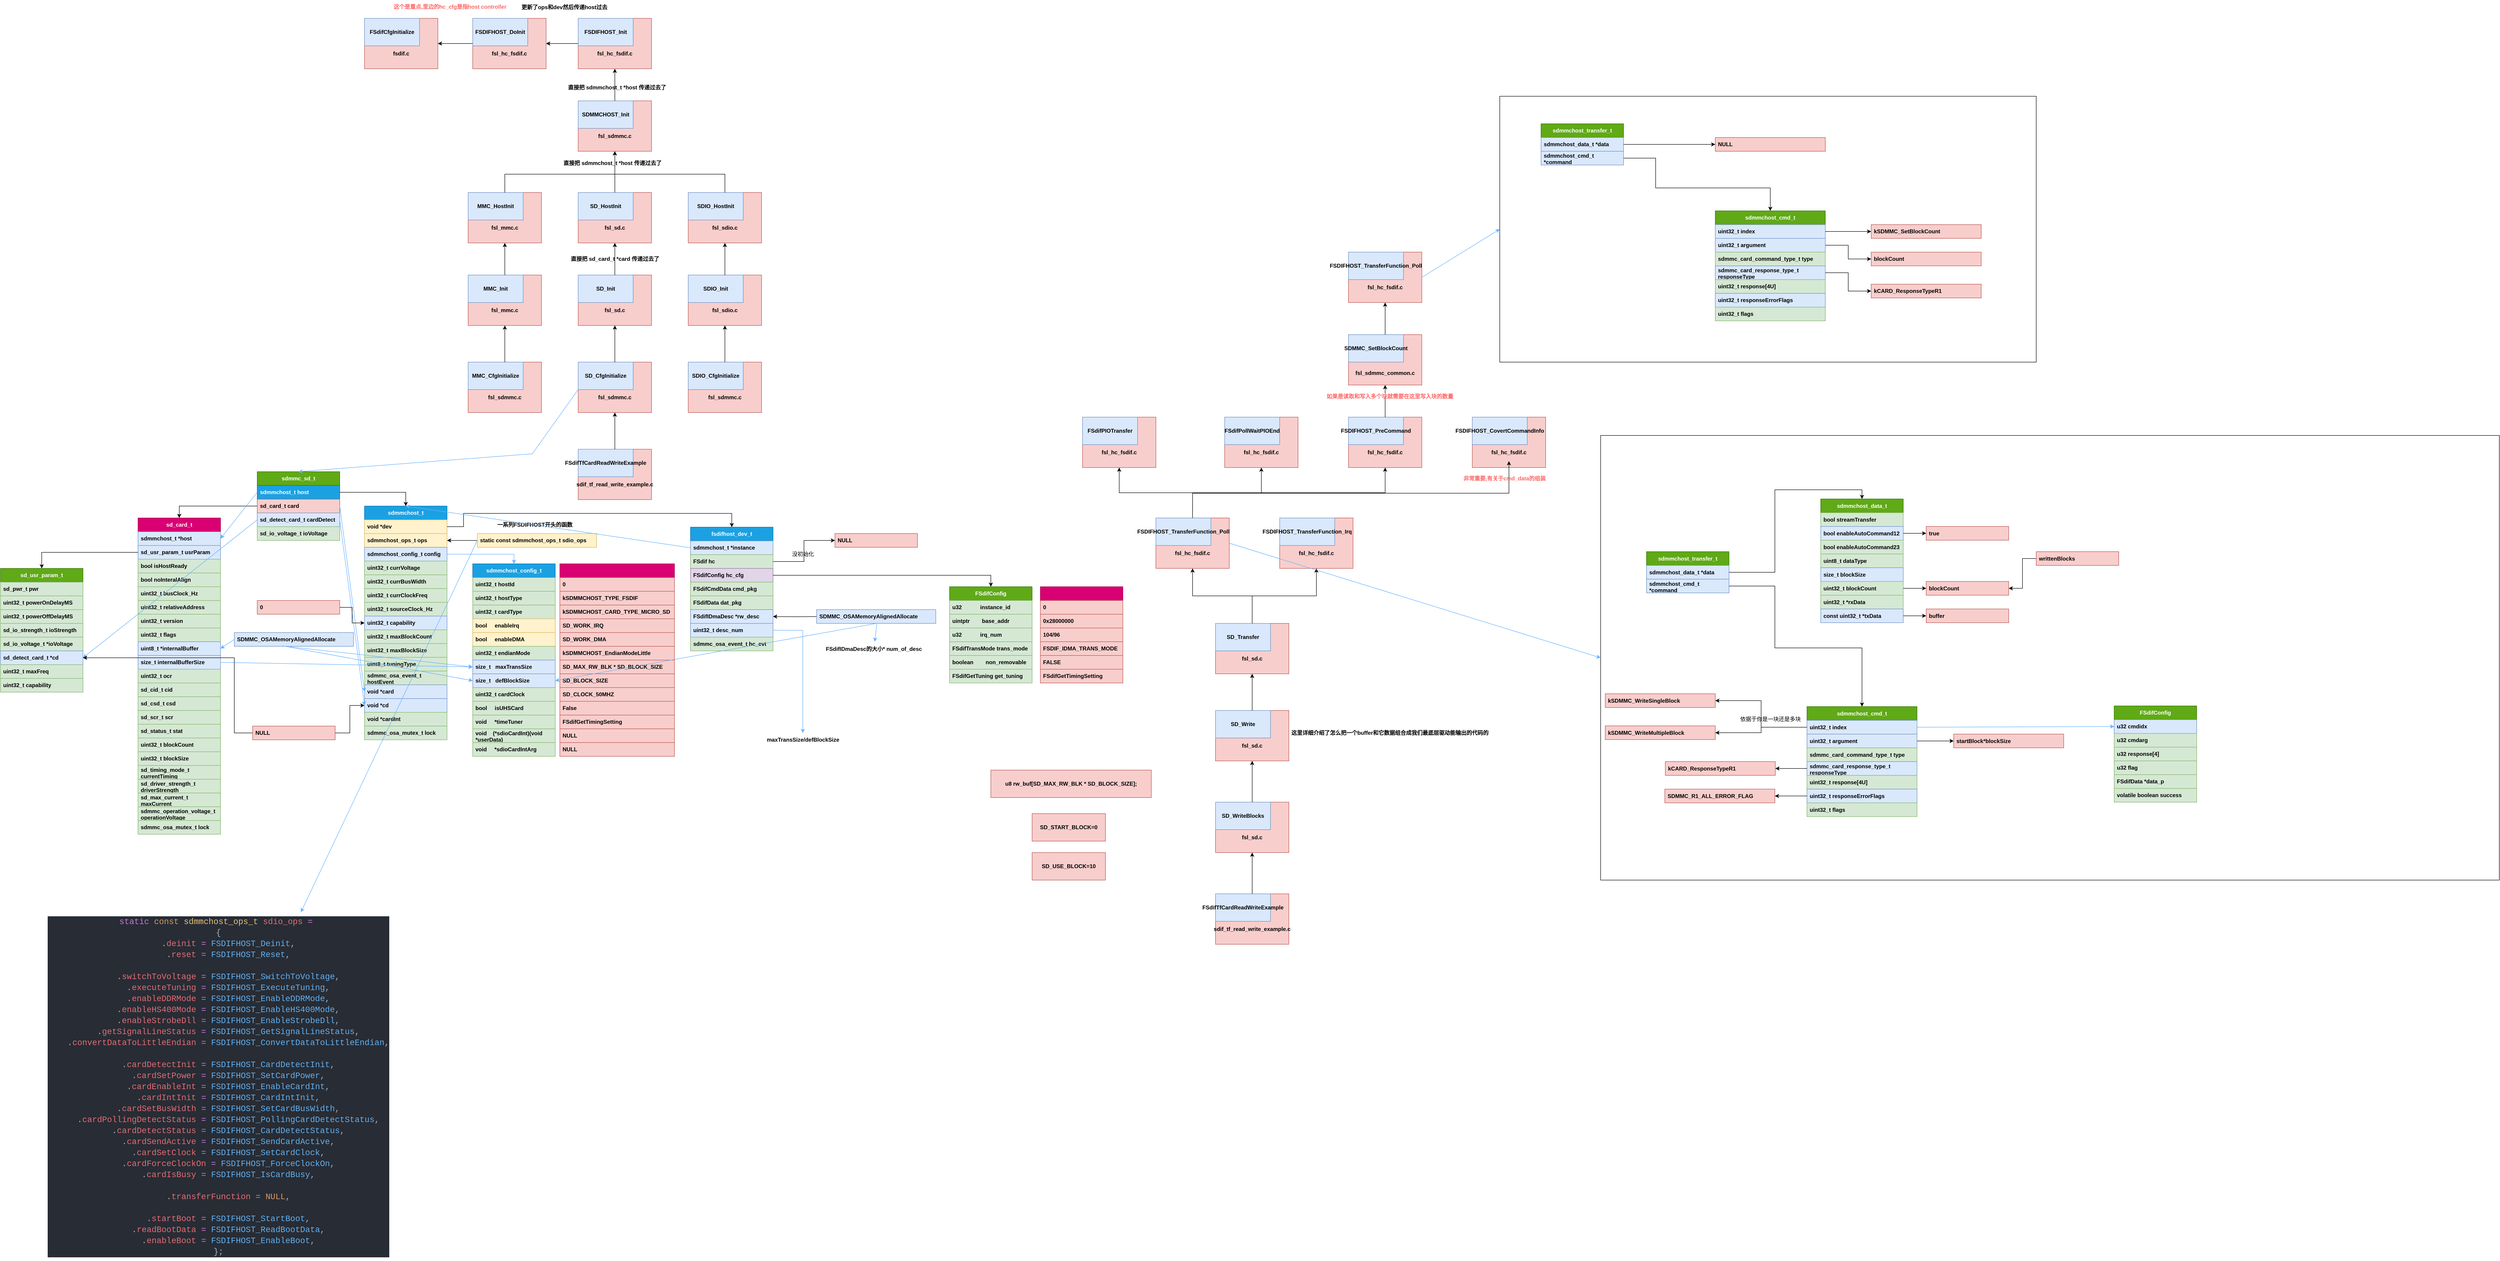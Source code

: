 <mxfile version="24.7.17">
  <diagram name="第 1 页" id="L5KTyUqzwPLymiZ0NApx">
    <mxGraphModel dx="2193" dy="804" grid="1" gridSize="10" guides="1" tooltips="1" connect="1" arrows="1" fold="1" page="1" pageScale="1" pageWidth="827" pageHeight="1169" math="0" shadow="0">
      <root>
        <mxCell id="0" />
        <mxCell id="1" parent="0" />
        <mxCell id="bnDF37JBX75_FI7zeZ99-321" value="" style="rounded=0;whiteSpace=wrap;html=1;movable=0;resizable=0;rotatable=0;deletable=0;editable=0;locked=1;connectable=0;" vertex="1" parent="1">
          <mxGeometry x="3110" y="1090" width="1960" height="970" as="geometry" />
        </mxCell>
        <mxCell id="bnDF37JBX75_FI7zeZ99-350" value="" style="rounded=0;whiteSpace=wrap;html=1;" vertex="1" parent="1">
          <mxGeometry x="2890" y="350" width="1170" height="580" as="geometry" />
        </mxCell>
        <mxCell id="bnDF37JBX75_FI7zeZ99-193" value="" style="swimlane;fontStyle=1;childLayout=stackLayout;horizontal=1;startSize=30;horizontalStack=0;resizeParent=1;resizeParentMax=0;resizeLast=0;collapsible=1;marginBottom=0;whiteSpace=wrap;fillColor=#d80073;strokeColor=#A50040;swimlaneFillColor=none;fontColor=#ffffff;" vertex="1" parent="1">
          <mxGeometry x="840" y="1370" width="250" height="420" as="geometry" />
        </mxCell>
        <mxCell id="bnDF37JBX75_FI7zeZ99-194" value="0" style="text;strokeColor=#b85450;fillColor=#f8cecc;align=left;verticalAlign=middle;spacingLeft=4;spacingRight=4;overflow=hidden;points=[[0,0.5],[1,0.5]];portConstraint=eastwest;rotatable=0;whiteSpace=wrap;fontStyle=1;" vertex="1" parent="bnDF37JBX75_FI7zeZ99-193">
          <mxGeometry y="30" width="250" height="30" as="geometry" />
        </mxCell>
        <mxCell id="bnDF37JBX75_FI7zeZ99-195" value="kSDMMCHOST_TYPE_FSDIF" style="text;strokeColor=#b85450;fillColor=#f8cecc;align=left;verticalAlign=middle;spacingLeft=4;spacingRight=4;overflow=hidden;points=[[0,0.5],[1,0.5]];portConstraint=eastwest;rotatable=0;whiteSpace=wrap;fontStyle=1;" vertex="1" parent="bnDF37JBX75_FI7zeZ99-193">
          <mxGeometry y="60" width="250" height="30" as="geometry" />
        </mxCell>
        <mxCell id="bnDF37JBX75_FI7zeZ99-196" value="kSDMMCHOST_CARD_TYPE_MICRO_SD" style="text;strokeColor=#b85450;fillColor=#f8cecc;align=left;verticalAlign=middle;spacingLeft=4;spacingRight=4;overflow=hidden;points=[[0,0.5],[1,0.5]];portConstraint=eastwest;rotatable=0;whiteSpace=wrap;fontStyle=1;" vertex="1" parent="bnDF37JBX75_FI7zeZ99-193">
          <mxGeometry y="90" width="250" height="30" as="geometry" />
        </mxCell>
        <mxCell id="bnDF37JBX75_FI7zeZ99-197" value="SD_WORK_IRQ" style="text;strokeColor=#b85450;fillColor=#f8cecc;align=left;verticalAlign=middle;spacingLeft=4;spacingRight=4;overflow=hidden;points=[[0,0.5],[1,0.5]];portConstraint=eastwest;rotatable=0;whiteSpace=wrap;fontStyle=1" vertex="1" parent="bnDF37JBX75_FI7zeZ99-193">
          <mxGeometry y="120" width="250" height="30" as="geometry" />
        </mxCell>
        <mxCell id="bnDF37JBX75_FI7zeZ99-198" value="SD_WORK_DMA" style="text;strokeColor=#b85450;fillColor=#f8cecc;align=left;verticalAlign=middle;spacingLeft=4;spacingRight=4;overflow=hidden;points=[[0,0.5],[1,0.5]];portConstraint=eastwest;rotatable=0;whiteSpace=wrap;fontStyle=1;" vertex="1" parent="bnDF37JBX75_FI7zeZ99-193">
          <mxGeometry y="150" width="250" height="30" as="geometry" />
        </mxCell>
        <mxCell id="bnDF37JBX75_FI7zeZ99-199" value="kSDMMCHOST_EndianModeLittle" style="text;strokeColor=#b85450;fillColor=#f8cecc;align=left;verticalAlign=middle;spacingLeft=4;spacingRight=4;overflow=hidden;points=[[0,0.5],[1,0.5]];portConstraint=eastwest;rotatable=0;whiteSpace=wrap;fontStyle=1;" vertex="1" parent="bnDF37JBX75_FI7zeZ99-193">
          <mxGeometry y="180" width="250" height="30" as="geometry" />
        </mxCell>
        <mxCell id="bnDF37JBX75_FI7zeZ99-200" value="SD_MAX_RW_BLK * SD_BLOCK_SIZE" style="text;strokeColor=#b85450;fillColor=#f8cecc;align=left;verticalAlign=middle;spacingLeft=4;spacingRight=4;overflow=hidden;points=[[0,0.5],[1,0.5]];portConstraint=eastwest;rotatable=0;whiteSpace=wrap;fontStyle=1;" vertex="1" parent="bnDF37JBX75_FI7zeZ99-193">
          <mxGeometry y="210" width="250" height="30" as="geometry" />
        </mxCell>
        <mxCell id="bnDF37JBX75_FI7zeZ99-201" value="SD_BLOCK_SIZE" style="text;strokeColor=#b85450;fillColor=#f8cecc;align=left;verticalAlign=middle;spacingLeft=4;spacingRight=4;overflow=hidden;points=[[0,0.5],[1,0.5]];portConstraint=eastwest;rotatable=0;whiteSpace=wrap;fontStyle=1;" vertex="1" parent="bnDF37JBX75_FI7zeZ99-193">
          <mxGeometry y="240" width="250" height="30" as="geometry" />
        </mxCell>
        <mxCell id="bnDF37JBX75_FI7zeZ99-202" value="SD_CLOCK_50MHZ" style="text;strokeColor=#b85450;fillColor=#f8cecc;align=left;verticalAlign=middle;spacingLeft=4;spacingRight=4;overflow=hidden;points=[[0,0.5],[1,0.5]];portConstraint=eastwest;rotatable=0;whiteSpace=wrap;fontStyle=1;" vertex="1" parent="bnDF37JBX75_FI7zeZ99-193">
          <mxGeometry y="270" width="250" height="30" as="geometry" />
        </mxCell>
        <mxCell id="bnDF37JBX75_FI7zeZ99-203" value="False" style="text;strokeColor=#b85450;fillColor=#f8cecc;align=left;verticalAlign=middle;spacingLeft=4;spacingRight=4;overflow=hidden;points=[[0,0.5],[1,0.5]];portConstraint=eastwest;rotatable=0;whiteSpace=wrap;fontStyle=1;" vertex="1" parent="bnDF37JBX75_FI7zeZ99-193">
          <mxGeometry y="300" width="250" height="30" as="geometry" />
        </mxCell>
        <mxCell id="bnDF37JBX75_FI7zeZ99-204" value="FSdifGetTimingSetting" style="text;strokeColor=#b85450;fillColor=#f8cecc;align=left;verticalAlign=middle;spacingLeft=4;spacingRight=4;overflow=hidden;points=[[0,0.5],[1,0.5]];portConstraint=eastwest;rotatable=0;whiteSpace=wrap;fontStyle=1;" vertex="1" parent="bnDF37JBX75_FI7zeZ99-193">
          <mxGeometry y="330" width="250" height="30" as="geometry" />
        </mxCell>
        <mxCell id="bnDF37JBX75_FI7zeZ99-205" value="NULL" style="text;strokeColor=#b85450;fillColor=#f8cecc;align=left;verticalAlign=middle;spacingLeft=4;spacingRight=4;overflow=hidden;points=[[0,0.5],[1,0.5]];portConstraint=eastwest;rotatable=0;whiteSpace=wrap;fontStyle=1;" vertex="1" parent="bnDF37JBX75_FI7zeZ99-193">
          <mxGeometry y="360" width="250" height="30" as="geometry" />
        </mxCell>
        <mxCell id="bnDF37JBX75_FI7zeZ99-206" value="NULL" style="text;strokeColor=#b85450;fillColor=#f8cecc;align=left;verticalAlign=middle;spacingLeft=4;spacingRight=4;overflow=hidden;points=[[0,0.5],[1,0.5]];portConstraint=eastwest;rotatable=0;whiteSpace=wrap;fontStyle=1;" vertex="1" parent="bnDF37JBX75_FI7zeZ99-193">
          <mxGeometry y="390" width="250" height="30" as="geometry" />
        </mxCell>
        <mxCell id="auJRLdsWjk4SDSDRIj93-8" value="" style="group" parent="1" vertex="1" connectable="0">
          <mxGeometry x="414" y="180" width="160" height="110" as="geometry" />
        </mxCell>
        <mxCell id="auJRLdsWjk4SDSDRIj93-7" value="" style="group;fillColor=#fff2cc;strokeColor=#d6b656;container=0;" parent="auJRLdsWjk4SDSDRIj93-8" vertex="1" connectable="0">
          <mxGeometry width="160" height="110" as="geometry" />
        </mxCell>
        <mxCell id="auJRLdsWjk4SDSDRIj93-6" value="&lt;div&gt;&lt;b&gt;&lt;br&gt;&lt;/b&gt;&lt;/div&gt;&lt;div&gt;&lt;b&gt;&lt;br&gt;&lt;/b&gt;&lt;/div&gt;&lt;div&gt;&lt;b&gt;&lt;br&gt;&lt;/b&gt;&lt;/div&gt;&lt;div&gt;&lt;b&gt;fsdif.c&lt;/b&gt;&lt;/div&gt;" style="rounded=0;whiteSpace=wrap;html=1;fillColor=#f8cecc;strokeColor=#b85450;container=0;" parent="auJRLdsWjk4SDSDRIj93-8" vertex="1">
          <mxGeometry width="160" height="110" as="geometry" />
        </mxCell>
        <mxCell id="auJRLdsWjk4SDSDRIj93-1" value="&lt;b&gt;FSdifCfgInitialize&lt;/b&gt;" style="rounded=0;whiteSpace=wrap;html=1;fillColor=#dae8fc;strokeColor=#6c8ebf;container=0;" parent="auJRLdsWjk4SDSDRIj93-8" vertex="1">
          <mxGeometry width="120" height="60" as="geometry" />
        </mxCell>
        <mxCell id="auJRLdsWjk4SDSDRIj93-9" value="" style="group" parent="1" vertex="1" connectable="0">
          <mxGeometry x="650" y="180" width="160" height="110" as="geometry" />
        </mxCell>
        <mxCell id="auJRLdsWjk4SDSDRIj93-10" value="" style="group;fillColor=#fff2cc;strokeColor=#d6b656;container=0;" parent="auJRLdsWjk4SDSDRIj93-9" vertex="1" connectable="0">
          <mxGeometry width="160" height="110" as="geometry" />
        </mxCell>
        <mxCell id="auJRLdsWjk4SDSDRIj93-11" value="&lt;div&gt;&lt;b&gt;&lt;br&gt;&lt;/b&gt;&lt;/div&gt;&lt;div&gt;&lt;b&gt;&lt;br&gt;&lt;/b&gt;&lt;/div&gt;&lt;div&gt;&lt;b&gt;&lt;br&gt;&lt;/b&gt;&lt;/div&gt;&lt;div&gt;&lt;b&gt;fsl_hc_fsdif.c&lt;/b&gt;&lt;/div&gt;" style="rounded=0;whiteSpace=wrap;html=1;fillColor=#f8cecc;strokeColor=#b85450;container=0;" parent="auJRLdsWjk4SDSDRIj93-9" vertex="1">
          <mxGeometry width="160" height="110" as="geometry" />
        </mxCell>
        <mxCell id="auJRLdsWjk4SDSDRIj93-12" value="FSDIFHOST_DoInit" style="rounded=0;fillColor=#dae8fc;strokeColor=#6c8ebf;container=0;whiteSpace=wrap;fontStyle=1" parent="auJRLdsWjk4SDSDRIj93-9" vertex="1">
          <mxGeometry width="120" height="60" as="geometry" />
        </mxCell>
        <mxCell id="auJRLdsWjk4SDSDRIj93-13" style="edgeStyle=orthogonalEdgeStyle;rounded=0;orthogonalLoop=1;jettySize=auto;html=1;" parent="1" source="auJRLdsWjk4SDSDRIj93-11" target="auJRLdsWjk4SDSDRIj93-6" edge="1">
          <mxGeometry relative="1" as="geometry" />
        </mxCell>
        <mxCell id="auJRLdsWjk4SDSDRIj93-14" value="" style="group" parent="1" vertex="1" connectable="0">
          <mxGeometry x="880" y="180" width="160" height="110" as="geometry" />
        </mxCell>
        <mxCell id="auJRLdsWjk4SDSDRIj93-15" value="" style="group;fillColor=#fff2cc;strokeColor=#d6b656;container=0;" parent="auJRLdsWjk4SDSDRIj93-14" vertex="1" connectable="0">
          <mxGeometry width="160" height="110" as="geometry" />
        </mxCell>
        <mxCell id="auJRLdsWjk4SDSDRIj93-16" value="&lt;div&gt;&lt;b&gt;&lt;br&gt;&lt;/b&gt;&lt;/div&gt;&lt;div&gt;&lt;b&gt;&lt;br&gt;&lt;/b&gt;&lt;/div&gt;&lt;div&gt;&lt;b&gt;&lt;br&gt;&lt;/b&gt;&lt;/div&gt;&lt;div&gt;&lt;b&gt;fsl_hc_fsdif.c&lt;/b&gt;&lt;/div&gt;" style="rounded=0;whiteSpace=wrap;html=1;fillColor=#f8cecc;strokeColor=#b85450;container=0;" parent="auJRLdsWjk4SDSDRIj93-14" vertex="1">
          <mxGeometry width="160" height="110" as="geometry" />
        </mxCell>
        <mxCell id="auJRLdsWjk4SDSDRIj93-17" value="FSDIFHOST_Init" style="rounded=0;fillColor=#dae8fc;strokeColor=#6c8ebf;container=0;whiteSpace=wrap;fontStyle=1;html=1;" parent="auJRLdsWjk4SDSDRIj93-14" vertex="1">
          <mxGeometry width="120" height="60" as="geometry" />
        </mxCell>
        <mxCell id="auJRLdsWjk4SDSDRIj93-18" style="edgeStyle=orthogonalEdgeStyle;rounded=0;orthogonalLoop=1;jettySize=auto;html=1;entryX=1;entryY=0.5;entryDx=0;entryDy=0;" parent="1" source="auJRLdsWjk4SDSDRIj93-16" target="auJRLdsWjk4SDSDRIj93-11" edge="1">
          <mxGeometry relative="1" as="geometry" />
        </mxCell>
        <mxCell id="auJRLdsWjk4SDSDRIj93-19" value="" style="group;" parent="1" vertex="1" connectable="0">
          <mxGeometry x="880" y="360" width="160" height="110" as="geometry" />
        </mxCell>
        <mxCell id="auJRLdsWjk4SDSDRIj93-20" value="" style="group;fillColor=#fff2cc;strokeColor=#d6b656;container=0;" parent="auJRLdsWjk4SDSDRIj93-19" vertex="1" connectable="0">
          <mxGeometry width="160" height="110" as="geometry" />
        </mxCell>
        <mxCell id="auJRLdsWjk4SDSDRIj93-21" value="&lt;div&gt;&lt;b&gt;&lt;br&gt;&lt;/b&gt;&lt;/div&gt;&lt;div&gt;&lt;b&gt;&lt;br&gt;&lt;/b&gt;&lt;/div&gt;&lt;div&gt;&lt;b&gt;&lt;br&gt;&lt;/b&gt;&lt;/div&gt;&lt;div&gt;&lt;b&gt;fsl_sdmmc.c&lt;/b&gt;&lt;/div&gt;" style="rounded=0;whiteSpace=wrap;html=1;fillColor=#f8cecc;strokeColor=#b85450;container=0;" parent="auJRLdsWjk4SDSDRIj93-19" vertex="1">
          <mxGeometry width="160" height="110" as="geometry" />
        </mxCell>
        <mxCell id="auJRLdsWjk4SDSDRIj93-22" value="SDMMCHOST_Init" style="rounded=0;fillColor=#dae8fc;strokeColor=#6c8ebf;container=0;whiteSpace=wrap;fontStyle=1;" parent="auJRLdsWjk4SDSDRIj93-19" vertex="1">
          <mxGeometry width="120" height="60" as="geometry" />
        </mxCell>
        <mxCell id="auJRLdsWjk4SDSDRIj93-23" style="edgeStyle=orthogonalEdgeStyle;rounded=0;orthogonalLoop=1;jettySize=auto;html=1;entryX=0.5;entryY=1;entryDx=0;entryDy=0;" parent="1" source="auJRLdsWjk4SDSDRIj93-21" target="auJRLdsWjk4SDSDRIj93-16" edge="1">
          <mxGeometry relative="1" as="geometry" />
        </mxCell>
        <mxCell id="auJRLdsWjk4SDSDRIj93-24" value="" style="group;" parent="1" vertex="1" connectable="0">
          <mxGeometry x="640" y="560" width="160" height="110" as="geometry" />
        </mxCell>
        <mxCell id="auJRLdsWjk4SDSDRIj93-25" value="" style="group;fillColor=#fff2cc;strokeColor=#d6b656;container=0;" parent="auJRLdsWjk4SDSDRIj93-24" vertex="1" connectable="0">
          <mxGeometry width="160" height="110" as="geometry" />
        </mxCell>
        <mxCell id="auJRLdsWjk4SDSDRIj93-26" value="&lt;div&gt;&lt;b&gt;&lt;br&gt;&lt;/b&gt;&lt;/div&gt;&lt;div&gt;&lt;b&gt;&lt;br&gt;&lt;/b&gt;&lt;/div&gt;&lt;div&gt;&lt;b&gt;&lt;br&gt;&lt;/b&gt;&lt;/div&gt;&lt;div&gt;&lt;b&gt;fsl_mmc.c&lt;/b&gt;&lt;/div&gt;" style="rounded=0;whiteSpace=wrap;html=1;fillColor=#f8cecc;strokeColor=#b85450;container=0;" parent="auJRLdsWjk4SDSDRIj93-24" vertex="1">
          <mxGeometry width="160" height="110" as="geometry" />
        </mxCell>
        <mxCell id="auJRLdsWjk4SDSDRIj93-27" value="MMC_HostInit" style="rounded=0;fillColor=#dae8fc;strokeColor=#6c8ebf;container=0;whiteSpace=wrap;fontStyle=1;html=1;" parent="auJRLdsWjk4SDSDRIj93-24" vertex="1">
          <mxGeometry width="120" height="60" as="geometry" />
        </mxCell>
        <mxCell id="auJRLdsWjk4SDSDRIj93-29" value="" style="group;" parent="1" vertex="1" connectable="0">
          <mxGeometry x="880" y="560" width="160" height="110" as="geometry" />
        </mxCell>
        <mxCell id="auJRLdsWjk4SDSDRIj93-30" value="" style="group;fillColor=#fff2cc;strokeColor=#d6b656;container=0;" parent="auJRLdsWjk4SDSDRIj93-29" vertex="1" connectable="0">
          <mxGeometry width="160" height="110" as="geometry" />
        </mxCell>
        <mxCell id="auJRLdsWjk4SDSDRIj93-31" value="&lt;div&gt;&lt;b&gt;&lt;br&gt;&lt;/b&gt;&lt;/div&gt;&lt;div&gt;&lt;b&gt;&lt;br&gt;&lt;/b&gt;&lt;/div&gt;&lt;div&gt;&lt;b&gt;&lt;br&gt;&lt;/b&gt;&lt;/div&gt;&lt;div&gt;&lt;b&gt;fsl_sd.c&lt;/b&gt;&lt;/div&gt;" style="rounded=0;whiteSpace=wrap;html=1;fillColor=#f8cecc;strokeColor=#b85450;container=0;" parent="auJRLdsWjk4SDSDRIj93-29" vertex="1">
          <mxGeometry width="160" height="110" as="geometry" />
        </mxCell>
        <mxCell id="auJRLdsWjk4SDSDRIj93-32" value="SD_HostInit" style="rounded=0;fillColor=#dae8fc;strokeColor=#6c8ebf;container=0;whiteSpace=wrap;fontStyle=1;" parent="auJRLdsWjk4SDSDRIj93-29" vertex="1">
          <mxGeometry width="120" height="60" as="geometry" />
        </mxCell>
        <mxCell id="auJRLdsWjk4SDSDRIj93-34" value="" style="group;" parent="1" vertex="1" connectable="0">
          <mxGeometry x="1120" y="560" width="160" height="110" as="geometry" />
        </mxCell>
        <mxCell id="auJRLdsWjk4SDSDRIj93-35" value="" style="group;fillColor=#fff2cc;strokeColor=#d6b656;container=0;" parent="auJRLdsWjk4SDSDRIj93-34" vertex="1" connectable="0">
          <mxGeometry width="160" height="110" as="geometry" />
        </mxCell>
        <mxCell id="auJRLdsWjk4SDSDRIj93-36" value="&lt;div&gt;&lt;b&gt;&lt;br&gt;&lt;/b&gt;&lt;/div&gt;&lt;div&gt;&lt;b&gt;&lt;br&gt;&lt;/b&gt;&lt;/div&gt;&lt;div&gt;&lt;b&gt;&lt;br&gt;&lt;/b&gt;&lt;/div&gt;&lt;div&gt;&lt;b&gt;fsl_sdio.c&lt;/b&gt;&lt;/div&gt;" style="rounded=0;whiteSpace=wrap;html=1;fillColor=#f8cecc;strokeColor=#b85450;container=0;" parent="auJRLdsWjk4SDSDRIj93-34" vertex="1">
          <mxGeometry width="160" height="110" as="geometry" />
        </mxCell>
        <mxCell id="auJRLdsWjk4SDSDRIj93-37" value="SDIO_HostInit" style="rounded=0;fillColor=#dae8fc;strokeColor=#6c8ebf;container=0;whiteSpace=wrap;fontStyle=1;" parent="auJRLdsWjk4SDSDRIj93-34" vertex="1">
          <mxGeometry width="120" height="60" as="geometry" />
        </mxCell>
        <mxCell id="auJRLdsWjk4SDSDRIj93-38" style="edgeStyle=orthogonalEdgeStyle;rounded=0;orthogonalLoop=1;jettySize=auto;html=1;entryX=0.5;entryY=1;entryDx=0;entryDy=0;" parent="1" source="auJRLdsWjk4SDSDRIj93-26" target="auJRLdsWjk4SDSDRIj93-21" edge="1">
          <mxGeometry relative="1" as="geometry">
            <Array as="points">
              <mxPoint x="720" y="520" />
              <mxPoint x="960" y="520" />
            </Array>
          </mxGeometry>
        </mxCell>
        <mxCell id="auJRLdsWjk4SDSDRIj93-39" style="edgeStyle=orthogonalEdgeStyle;rounded=0;orthogonalLoop=1;jettySize=auto;html=1;entryX=0.5;entryY=1;entryDx=0;entryDy=0;" parent="1" source="auJRLdsWjk4SDSDRIj93-31" target="auJRLdsWjk4SDSDRIj93-21" edge="1">
          <mxGeometry relative="1" as="geometry" />
        </mxCell>
        <mxCell id="auJRLdsWjk4SDSDRIj93-40" style="edgeStyle=orthogonalEdgeStyle;rounded=0;orthogonalLoop=1;jettySize=auto;html=1;" parent="1" source="auJRLdsWjk4SDSDRIj93-36" target="auJRLdsWjk4SDSDRIj93-21" edge="1">
          <mxGeometry relative="1" as="geometry">
            <Array as="points">
              <mxPoint x="1200" y="520" />
              <mxPoint x="960" y="520" />
            </Array>
          </mxGeometry>
        </mxCell>
        <mxCell id="bnDF37JBX75_FI7zeZ99-1" value="" style="group;" vertex="1" connectable="0" parent="1">
          <mxGeometry x="640" y="740" width="160" height="110" as="geometry" />
        </mxCell>
        <mxCell id="bnDF37JBX75_FI7zeZ99-2" value="" style="group;fillColor=#fff2cc;strokeColor=#d6b656;container=0;" vertex="1" connectable="0" parent="bnDF37JBX75_FI7zeZ99-1">
          <mxGeometry width="160" height="110" as="geometry" />
        </mxCell>
        <mxCell id="bnDF37JBX75_FI7zeZ99-3" value="&lt;div&gt;&lt;b&gt;&lt;br&gt;&lt;/b&gt;&lt;/div&gt;&lt;div&gt;&lt;b&gt;&lt;br&gt;&lt;/b&gt;&lt;/div&gt;&lt;div&gt;&lt;b&gt;&lt;br&gt;&lt;/b&gt;&lt;/div&gt;&lt;div&gt;&lt;b&gt;fsl_mmc.c&lt;/b&gt;&lt;/div&gt;" style="rounded=0;whiteSpace=wrap;html=1;fillColor=#f8cecc;strokeColor=#b85450;container=0;" vertex="1" parent="bnDF37JBX75_FI7zeZ99-1">
          <mxGeometry width="160" height="110" as="geometry" />
        </mxCell>
        <mxCell id="bnDF37JBX75_FI7zeZ99-4" value="MMC_Init" style="rounded=0;fillColor=#dae8fc;strokeColor=#6c8ebf;container=0;whiteSpace=wrap;fontStyle=1;html=1;" vertex="1" parent="bnDF37JBX75_FI7zeZ99-1">
          <mxGeometry width="120" height="60" as="geometry" />
        </mxCell>
        <mxCell id="bnDF37JBX75_FI7zeZ99-5" style="edgeStyle=orthogonalEdgeStyle;rounded=0;orthogonalLoop=1;jettySize=auto;html=1;" edge="1" parent="1" source="bnDF37JBX75_FI7zeZ99-3" target="auJRLdsWjk4SDSDRIj93-26">
          <mxGeometry relative="1" as="geometry" />
        </mxCell>
        <mxCell id="bnDF37JBX75_FI7zeZ99-6" value="" style="group;" vertex="1" connectable="0" parent="1">
          <mxGeometry x="880" y="740" width="160" height="110" as="geometry" />
        </mxCell>
        <mxCell id="bnDF37JBX75_FI7zeZ99-7" value="" style="group;fillColor=#fff2cc;strokeColor=#d6b656;container=0;" vertex="1" connectable="0" parent="bnDF37JBX75_FI7zeZ99-6">
          <mxGeometry width="160" height="110" as="geometry" />
        </mxCell>
        <mxCell id="bnDF37JBX75_FI7zeZ99-8" value="&lt;div&gt;&lt;b&gt;&lt;br&gt;&lt;/b&gt;&lt;/div&gt;&lt;div&gt;&lt;b&gt;&lt;br&gt;&lt;/b&gt;&lt;/div&gt;&lt;div&gt;&lt;b&gt;&lt;br&gt;&lt;/b&gt;&lt;/div&gt;&lt;div&gt;&lt;b&gt;fsl_sd.c&lt;/b&gt;&lt;/div&gt;" style="rounded=0;whiteSpace=wrap;html=1;fillColor=#f8cecc;strokeColor=#b85450;container=0;" vertex="1" parent="bnDF37JBX75_FI7zeZ99-6">
          <mxGeometry width="160" height="110" as="geometry" />
        </mxCell>
        <mxCell id="bnDF37JBX75_FI7zeZ99-9" value="SD_Init" style="rounded=0;fillColor=#dae8fc;strokeColor=#6c8ebf;container=0;whiteSpace=wrap;fontStyle=1;html=1;" vertex="1" parent="bnDF37JBX75_FI7zeZ99-6">
          <mxGeometry width="120" height="60" as="geometry" />
        </mxCell>
        <mxCell id="bnDF37JBX75_FI7zeZ99-10" style="edgeStyle=orthogonalEdgeStyle;rounded=0;orthogonalLoop=1;jettySize=auto;html=1;entryX=0.5;entryY=1;entryDx=0;entryDy=0;" edge="1" parent="1" source="bnDF37JBX75_FI7zeZ99-8" target="auJRLdsWjk4SDSDRIj93-31">
          <mxGeometry relative="1" as="geometry" />
        </mxCell>
        <mxCell id="bnDF37JBX75_FI7zeZ99-11" value="" style="group;html=1;" vertex="1" connectable="0" parent="1">
          <mxGeometry x="1120" y="740" width="160" height="110" as="geometry" />
        </mxCell>
        <mxCell id="bnDF37JBX75_FI7zeZ99-12" value="" style="group;fillColor=#fff2cc;strokeColor=#d6b656;container=0;" vertex="1" connectable="0" parent="bnDF37JBX75_FI7zeZ99-11">
          <mxGeometry width="160" height="110" as="geometry" />
        </mxCell>
        <mxCell id="bnDF37JBX75_FI7zeZ99-13" value="&lt;div&gt;&lt;b&gt;&lt;br&gt;&lt;/b&gt;&lt;/div&gt;&lt;div&gt;&lt;b&gt;&lt;br&gt;&lt;/b&gt;&lt;/div&gt;&lt;div&gt;&lt;b&gt;&lt;br&gt;&lt;/b&gt;&lt;/div&gt;&lt;div&gt;&lt;b&gt;fsl_sdio.c&lt;/b&gt;&lt;/div&gt;" style="rounded=0;whiteSpace=wrap;html=1;fillColor=#f8cecc;strokeColor=#b85450;container=0;" vertex="1" parent="bnDF37JBX75_FI7zeZ99-11">
          <mxGeometry width="160" height="110" as="geometry" />
        </mxCell>
        <mxCell id="bnDF37JBX75_FI7zeZ99-14" value="SDIO_Init" style="rounded=0;fillColor=#dae8fc;strokeColor=#6c8ebf;container=0;whiteSpace=wrap;fontStyle=1;html=1;" vertex="1" parent="bnDF37JBX75_FI7zeZ99-11">
          <mxGeometry width="120" height="60" as="geometry" />
        </mxCell>
        <mxCell id="bnDF37JBX75_FI7zeZ99-15" style="edgeStyle=orthogonalEdgeStyle;rounded=0;orthogonalLoop=1;jettySize=auto;html=1;entryX=0.5;entryY=1;entryDx=0;entryDy=0;" edge="1" parent="1" source="bnDF37JBX75_FI7zeZ99-13" target="auJRLdsWjk4SDSDRIj93-36">
          <mxGeometry relative="1" as="geometry" />
        </mxCell>
        <mxCell id="bnDF37JBX75_FI7zeZ99-16" value="" style="group;" vertex="1" connectable="0" parent="1">
          <mxGeometry x="880" y="930" width="160" height="110" as="geometry" />
        </mxCell>
        <mxCell id="bnDF37JBX75_FI7zeZ99-17" value="" style="group;fillColor=#fff2cc;strokeColor=#d6b656;container=0;" vertex="1" connectable="0" parent="bnDF37JBX75_FI7zeZ99-16">
          <mxGeometry width="160" height="110" as="geometry" />
        </mxCell>
        <mxCell id="bnDF37JBX75_FI7zeZ99-18" value="&lt;div&gt;&lt;b&gt;&lt;br&gt;&lt;/b&gt;&lt;/div&gt;&lt;div&gt;&lt;b&gt;&lt;br&gt;&lt;/b&gt;&lt;/div&gt;&lt;div&gt;&lt;b&gt;&lt;br&gt;&lt;/b&gt;&lt;/div&gt;&lt;div&gt;&lt;b&gt;fsl_sdmmc.c&lt;/b&gt;&lt;/div&gt;" style="rounded=0;whiteSpace=wrap;html=1;fillColor=#f8cecc;strokeColor=#b85450;container=0;" vertex="1" parent="bnDF37JBX75_FI7zeZ99-16">
          <mxGeometry width="160" height="110" as="geometry" />
        </mxCell>
        <mxCell id="bnDF37JBX75_FI7zeZ99-19" value="SD_CfgInitialize" style="rounded=0;fillColor=#dae8fc;strokeColor=#6c8ebf;container=0;whiteSpace=wrap;fontStyle=1;" vertex="1" parent="bnDF37JBX75_FI7zeZ99-16">
          <mxGeometry width="120" height="60" as="geometry" />
        </mxCell>
        <mxCell id="bnDF37JBX75_FI7zeZ99-20" style="edgeStyle=orthogonalEdgeStyle;rounded=0;orthogonalLoop=1;jettySize=auto;html=1;" edge="1" parent="1" source="bnDF37JBX75_FI7zeZ99-18" target="bnDF37JBX75_FI7zeZ99-8">
          <mxGeometry relative="1" as="geometry" />
        </mxCell>
        <mxCell id="bnDF37JBX75_FI7zeZ99-21" value="" style="group;" vertex="1" connectable="0" parent="1">
          <mxGeometry x="640" y="930" width="160" height="110" as="geometry" />
        </mxCell>
        <mxCell id="bnDF37JBX75_FI7zeZ99-22" value="" style="group;fillColor=#fff2cc;strokeColor=#d6b656;container=0;" vertex="1" connectable="0" parent="bnDF37JBX75_FI7zeZ99-21">
          <mxGeometry width="160" height="110" as="geometry" />
        </mxCell>
        <mxCell id="bnDF37JBX75_FI7zeZ99-23" value="&lt;div&gt;&lt;b&gt;&lt;br&gt;&lt;/b&gt;&lt;/div&gt;&lt;div&gt;&lt;b&gt;&lt;br&gt;&lt;/b&gt;&lt;/div&gt;&lt;div&gt;&lt;b&gt;&lt;br&gt;&lt;/b&gt;&lt;/div&gt;&lt;div&gt;&lt;b&gt;fsl_sdmmc.c&lt;/b&gt;&lt;/div&gt;" style="rounded=0;whiteSpace=wrap;html=1;fillColor=#f8cecc;strokeColor=#b85450;container=0;" vertex="1" parent="bnDF37JBX75_FI7zeZ99-21">
          <mxGeometry width="160" height="110" as="geometry" />
        </mxCell>
        <mxCell id="bnDF37JBX75_FI7zeZ99-24" value="MMC_CfgInitialize" style="rounded=0;fillColor=#dae8fc;strokeColor=#6c8ebf;container=0;whiteSpace=wrap;fontStyle=1;" vertex="1" parent="bnDF37JBX75_FI7zeZ99-21">
          <mxGeometry width="120" height="60" as="geometry" />
        </mxCell>
        <mxCell id="bnDF37JBX75_FI7zeZ99-25" style="edgeStyle=orthogonalEdgeStyle;rounded=0;orthogonalLoop=1;jettySize=auto;html=1;" edge="1" parent="1" source="bnDF37JBX75_FI7zeZ99-23" target="bnDF37JBX75_FI7zeZ99-3">
          <mxGeometry relative="1" as="geometry" />
        </mxCell>
        <mxCell id="bnDF37JBX75_FI7zeZ99-26" value="" style="group;" vertex="1" connectable="0" parent="1">
          <mxGeometry x="1120" y="930" width="160" height="110" as="geometry" />
        </mxCell>
        <mxCell id="bnDF37JBX75_FI7zeZ99-27" value="" style="group;fillColor=#fff2cc;strokeColor=#d6b656;container=0;" vertex="1" connectable="0" parent="bnDF37JBX75_FI7zeZ99-26">
          <mxGeometry width="160" height="110" as="geometry" />
        </mxCell>
        <mxCell id="bnDF37JBX75_FI7zeZ99-28" value="&lt;div&gt;&lt;b&gt;&lt;br&gt;&lt;/b&gt;&lt;/div&gt;&lt;div&gt;&lt;b&gt;&lt;br&gt;&lt;/b&gt;&lt;/div&gt;&lt;div&gt;&lt;b&gt;&lt;br&gt;&lt;/b&gt;&lt;/div&gt;&lt;div&gt;&lt;b&gt;fsl_sdmmc.c&lt;/b&gt;&lt;/div&gt;" style="rounded=0;whiteSpace=wrap;html=1;fillColor=#f8cecc;strokeColor=#b85450;container=0;" vertex="1" parent="bnDF37JBX75_FI7zeZ99-26">
          <mxGeometry width="160" height="110" as="geometry" />
        </mxCell>
        <mxCell id="bnDF37JBX75_FI7zeZ99-29" value="SDIO_CfgInitialize" style="rounded=0;fillColor=#dae8fc;strokeColor=#6c8ebf;container=0;whiteSpace=wrap;fontStyle=1;html=1;" vertex="1" parent="bnDF37JBX75_FI7zeZ99-26">
          <mxGeometry width="120" height="60" as="geometry" />
        </mxCell>
        <mxCell id="bnDF37JBX75_FI7zeZ99-30" style="edgeStyle=orthogonalEdgeStyle;rounded=0;orthogonalLoop=1;jettySize=auto;html=1;entryX=0.5;entryY=1;entryDx=0;entryDy=0;" edge="1" parent="1" source="bnDF37JBX75_FI7zeZ99-28" target="bnDF37JBX75_FI7zeZ99-13">
          <mxGeometry relative="1" as="geometry" />
        </mxCell>
        <mxCell id="bnDF37JBX75_FI7zeZ99-31" value="" style="group;" vertex="1" connectable="0" parent="1">
          <mxGeometry x="880" y="1120" width="160" height="110" as="geometry" />
        </mxCell>
        <mxCell id="bnDF37JBX75_FI7zeZ99-32" value="" style="group;fillColor=#fff2cc;strokeColor=#d6b656;container=0;" vertex="1" connectable="0" parent="bnDF37JBX75_FI7zeZ99-31">
          <mxGeometry width="160" height="110" as="geometry" />
        </mxCell>
        <mxCell id="bnDF37JBX75_FI7zeZ99-33" value="&lt;div&gt;&lt;b&gt;&lt;br&gt;&lt;/b&gt;&lt;/div&gt;&lt;div&gt;&lt;b&gt;&lt;br&gt;&lt;/b&gt;&lt;/div&gt;&lt;div&gt;&lt;b&gt;&lt;br&gt;&lt;/b&gt;&lt;/div&gt;&lt;div&gt;&lt;b&gt;sdif_tf_read_write_example.c&lt;/b&gt;&lt;/div&gt;" style="rounded=0;whiteSpace=wrap;html=1;fillColor=#f8cecc;strokeColor=#b85450;container=0;" vertex="1" parent="bnDF37JBX75_FI7zeZ99-31">
          <mxGeometry width="160" height="110" as="geometry" />
        </mxCell>
        <mxCell id="bnDF37JBX75_FI7zeZ99-34" value="FSdifTfCardReadWriteExample" style="rounded=0;fillColor=#dae8fc;strokeColor=#6c8ebf;container=0;whiteSpace=wrap;fontStyle=1;" vertex="1" parent="bnDF37JBX75_FI7zeZ99-31">
          <mxGeometry width="120" height="60" as="geometry" />
        </mxCell>
        <mxCell id="bnDF37JBX75_FI7zeZ99-35" style="edgeStyle=orthogonalEdgeStyle;rounded=0;orthogonalLoop=1;jettySize=auto;html=1;entryX=0.5;entryY=1;entryDx=0;entryDy=0;" edge="1" parent="1" source="bnDF37JBX75_FI7zeZ99-33" target="bnDF37JBX75_FI7zeZ99-18">
          <mxGeometry relative="1" as="geometry" />
        </mxCell>
        <mxCell id="bnDF37JBX75_FI7zeZ99-36" value="sdmmc_sd_t" style="swimlane;fontStyle=1;childLayout=stackLayout;horizontal=1;startSize=30;horizontalStack=0;resizeParent=1;resizeParentMax=0;resizeLast=0;collapsible=1;marginBottom=0;whiteSpace=wrap;html=1;fillColor=#60a917;strokeColor=#2D7600;fontColor=#ffffff;" vertex="1" parent="1">
          <mxGeometry x="180" y="1169" width="180" height="150" as="geometry" />
        </mxCell>
        <mxCell id="bnDF37JBX75_FI7zeZ99-37" value="sdmmchost_t host" style="text;strokeColor=#006EAF;fillColor=#1ba1e2;align=left;verticalAlign=middle;spacingLeft=4;spacingRight=4;overflow=hidden;points=[[0,0.5],[1,0.5]];portConstraint=eastwest;rotatable=0;whiteSpace=wrap;fontStyle=1;html=1;fontColor=#ffffff;" vertex="1" parent="bnDF37JBX75_FI7zeZ99-36">
          <mxGeometry y="30" width="180" height="30" as="geometry" />
        </mxCell>
        <mxCell id="bnDF37JBX75_FI7zeZ99-38" value="sd_card_t card" style="text;strokeColor=#b85450;fillColor=#f8cecc;align=left;verticalAlign=middle;spacingLeft=4;spacingRight=4;overflow=hidden;points=[[0,0.5],[1,0.5]];portConstraint=eastwest;rotatable=0;whiteSpace=wrap;fontStyle=1;html=1;" vertex="1" parent="bnDF37JBX75_FI7zeZ99-36">
          <mxGeometry y="60" width="180" height="30" as="geometry" />
        </mxCell>
        <mxCell id="bnDF37JBX75_FI7zeZ99-39" value="sd_detect_card_t cardDetect" style="text;strokeColor=#6c8ebf;fillColor=#dae8fc;align=left;verticalAlign=middle;spacingLeft=4;spacingRight=4;overflow=hidden;points=[[0,0.5],[1,0.5]];portConstraint=eastwest;rotatable=0;whiteSpace=wrap;fontStyle=1;html=1;" vertex="1" parent="bnDF37JBX75_FI7zeZ99-36">
          <mxGeometry y="90" width="180" height="30" as="geometry" />
        </mxCell>
        <mxCell id="bnDF37JBX75_FI7zeZ99-40" value="sd_io_voltage_t ioVoltage" style="text;strokeColor=#82b366;fillColor=#d5e8d4;align=left;verticalAlign=middle;spacingLeft=4;spacingRight=4;overflow=hidden;points=[[0,0.5],[1,0.5]];portConstraint=eastwest;rotatable=0;whiteSpace=wrap;fontStyle=1;html=1;" vertex="1" parent="bnDF37JBX75_FI7zeZ99-36">
          <mxGeometry y="120" width="180" height="30" as="geometry" />
        </mxCell>
        <mxCell id="bnDF37JBX75_FI7zeZ99-41" value="sdmmchost_config_t" style="swimlane;fontStyle=1;childLayout=stackLayout;horizontal=1;startSize=30;horizontalStack=0;resizeParent=1;resizeParentMax=0;resizeLast=0;collapsible=1;marginBottom=0;whiteSpace=wrap;fillColor=#1ba1e2;strokeColor=#006EAF;html=1;swimlaneFillColor=none;fontColor=#ffffff;" vertex="1" parent="1">
          <mxGeometry x="650" y="1370" width="180" height="420" as="geometry" />
        </mxCell>
        <mxCell id="bnDF37JBX75_FI7zeZ99-42" value="uint32_t hostId" style="text;strokeColor=#82b366;fillColor=#d5e8d4;align=left;verticalAlign=middle;spacingLeft=4;spacingRight=4;overflow=hidden;points=[[0,0.5],[1,0.5]];portConstraint=eastwest;rotatable=0;whiteSpace=wrap;fontStyle=1;html=1;" vertex="1" parent="bnDF37JBX75_FI7zeZ99-41">
          <mxGeometry y="30" width="180" height="30" as="geometry" />
        </mxCell>
        <mxCell id="bnDF37JBX75_FI7zeZ99-43" value="uint32_t hostType" style="text;strokeColor=#82b366;fillColor=#d5e8d4;align=left;verticalAlign=middle;spacingLeft=4;spacingRight=4;overflow=hidden;points=[[0,0.5],[1,0.5]];portConstraint=eastwest;rotatable=0;whiteSpace=wrap;fontStyle=1;html=1;" vertex="1" parent="bnDF37JBX75_FI7zeZ99-41">
          <mxGeometry y="60" width="180" height="30" as="geometry" />
        </mxCell>
        <mxCell id="bnDF37JBX75_FI7zeZ99-44" value="uint32_t cardType" style="text;strokeColor=#82b366;fillColor=#d5e8d4;align=left;verticalAlign=middle;spacingLeft=4;spacingRight=4;overflow=hidden;points=[[0,0.5],[1,0.5]];portConstraint=eastwest;rotatable=0;whiteSpace=wrap;fontStyle=1;html=1;" vertex="1" parent="bnDF37JBX75_FI7zeZ99-41">
          <mxGeometry y="90" width="180" height="30" as="geometry" />
        </mxCell>
        <mxCell id="bnDF37JBX75_FI7zeZ99-45" value="bool     enableIrq" style="text;strokeColor=#d6b656;fillColor=#fff2cc;align=left;verticalAlign=middle;spacingLeft=4;spacingRight=4;overflow=hidden;points=[[0,0.5],[1,0.5]];portConstraint=eastwest;rotatable=0;whiteSpace=wrap;fontStyle=1" vertex="1" parent="bnDF37JBX75_FI7zeZ99-41">
          <mxGeometry y="120" width="180" height="30" as="geometry" />
        </mxCell>
        <mxCell id="bnDF37JBX75_FI7zeZ99-46" value="bool     enableDMA" style="text;strokeColor=#d6b656;fillColor=#fff2cc;align=left;verticalAlign=middle;spacingLeft=4;spacingRight=4;overflow=hidden;points=[[0,0.5],[1,0.5]];portConstraint=eastwest;rotatable=0;whiteSpace=wrap;fontStyle=1;html=1;" vertex="1" parent="bnDF37JBX75_FI7zeZ99-41">
          <mxGeometry y="150" width="180" height="30" as="geometry" />
        </mxCell>
        <mxCell id="bnDF37JBX75_FI7zeZ99-47" value="uint32_t endianMode" style="text;strokeColor=#82b366;fillColor=#d5e8d4;align=left;verticalAlign=middle;spacingLeft=4;spacingRight=4;overflow=hidden;points=[[0,0.5],[1,0.5]];portConstraint=eastwest;rotatable=0;whiteSpace=wrap;fontStyle=1;html=1;" vertex="1" parent="bnDF37JBX75_FI7zeZ99-41">
          <mxGeometry y="180" width="180" height="30" as="geometry" />
        </mxCell>
        <mxCell id="bnDF37JBX75_FI7zeZ99-48" value="size_t   maxTransSize" style="text;strokeColor=#6c8ebf;fillColor=#dae8fc;align=left;verticalAlign=middle;spacingLeft=4;spacingRight=4;overflow=hidden;points=[[0,0.5],[1,0.5]];portConstraint=eastwest;rotatable=0;whiteSpace=wrap;fontStyle=1;html=1;" vertex="1" parent="bnDF37JBX75_FI7zeZ99-41">
          <mxGeometry y="210" width="180" height="30" as="geometry" />
        </mxCell>
        <mxCell id="bnDF37JBX75_FI7zeZ99-49" value="size_t   defBlockSize" style="text;strokeColor=#6c8ebf;fillColor=#dae8fc;align=left;verticalAlign=middle;spacingLeft=4;spacingRight=4;overflow=hidden;points=[[0,0.5],[1,0.5]];portConstraint=eastwest;rotatable=0;whiteSpace=wrap;fontStyle=1;" vertex="1" parent="bnDF37JBX75_FI7zeZ99-41">
          <mxGeometry y="240" width="180" height="30" as="geometry" />
        </mxCell>
        <mxCell id="bnDF37JBX75_FI7zeZ99-50" value="uint32_t cardClock" style="text;strokeColor=#82b366;fillColor=#d5e8d4;align=left;verticalAlign=middle;spacingLeft=4;spacingRight=4;overflow=hidden;points=[[0,0.5],[1,0.5]];portConstraint=eastwest;rotatable=0;whiteSpace=wrap;fontStyle=1;" vertex="1" parent="bnDF37JBX75_FI7zeZ99-41">
          <mxGeometry y="270" width="180" height="30" as="geometry" />
        </mxCell>
        <mxCell id="bnDF37JBX75_FI7zeZ99-51" value="bool     isUHSCard" style="text;strokeColor=#82b366;fillColor=#d5e8d4;align=left;verticalAlign=middle;spacingLeft=4;spacingRight=4;overflow=hidden;points=[[0,0.5],[1,0.5]];portConstraint=eastwest;rotatable=0;whiteSpace=wrap;fontStyle=1;" vertex="1" parent="bnDF37JBX75_FI7zeZ99-41">
          <mxGeometry y="300" width="180" height="30" as="geometry" />
        </mxCell>
        <mxCell id="bnDF37JBX75_FI7zeZ99-52" value="void     *timeTuner" style="text;strokeColor=#82b366;fillColor=#d5e8d4;align=left;verticalAlign=middle;spacingLeft=4;spacingRight=4;overflow=hidden;points=[[0,0.5],[1,0.5]];portConstraint=eastwest;rotatable=0;whiteSpace=wrap;fontStyle=1;" vertex="1" parent="bnDF37JBX75_FI7zeZ99-41">
          <mxGeometry y="330" width="180" height="30" as="geometry" />
        </mxCell>
        <mxCell id="bnDF37JBX75_FI7zeZ99-53" value="void    (*sdioCardInt)(void *userData)" style="text;strokeColor=#82b366;fillColor=#d5e8d4;align=left;verticalAlign=middle;spacingLeft=4;spacingRight=4;overflow=hidden;points=[[0,0.5],[1,0.5]];portConstraint=eastwest;rotatable=0;whiteSpace=wrap;fontStyle=1;" vertex="1" parent="bnDF37JBX75_FI7zeZ99-41">
          <mxGeometry y="360" width="180" height="30" as="geometry" />
        </mxCell>
        <mxCell id="bnDF37JBX75_FI7zeZ99-54" value="void     *sdioCardIntArg" style="text;strokeColor=#82b366;fillColor=#d5e8d4;align=left;verticalAlign=middle;spacingLeft=4;spacingRight=4;overflow=hidden;points=[[0,0.5],[1,0.5]];portConstraint=eastwest;rotatable=0;whiteSpace=wrap;fontStyle=1;" vertex="1" parent="bnDF37JBX75_FI7zeZ99-41">
          <mxGeometry y="390" width="180" height="30" as="geometry" />
        </mxCell>
        <mxCell id="bnDF37JBX75_FI7zeZ99-56" value="sdmmchost_t" style="swimlane;fontStyle=1;childLayout=stackLayout;horizontal=1;startSize=30;horizontalStack=0;resizeParent=1;resizeParentMax=0;resizeLast=0;collapsible=1;marginBottom=0;whiteSpace=wrap;fillColor=#1ba1e2;strokeColor=#006EAF;fontColor=#ffffff;html=1;" vertex="1" parent="1">
          <mxGeometry x="414" y="1244" width="180" height="510" as="geometry" />
        </mxCell>
        <mxCell id="bnDF37JBX75_FI7zeZ99-57" value="void *dev" style="text;strokeColor=#d6b656;fillColor=#fff2cc;align=left;verticalAlign=middle;spacingLeft=4;spacingRight=4;overflow=hidden;points=[[0,0.5],[1,0.5]];portConstraint=eastwest;rotatable=0;whiteSpace=wrap;fontStyle=1;html=1;" vertex="1" parent="bnDF37JBX75_FI7zeZ99-56">
          <mxGeometry y="30" width="180" height="30" as="geometry" />
        </mxCell>
        <mxCell id="bnDF37JBX75_FI7zeZ99-61" value="sdmmchost_ops_t ops" style="text;strokeColor=#d6b656;fillColor=#fff2cc;align=left;verticalAlign=middle;spacingLeft=4;spacingRight=4;overflow=hidden;points=[[0,0.5],[1,0.5]];portConstraint=eastwest;rotatable=0;fontStyle=1;whiteSpace=wrap;" vertex="1" parent="bnDF37JBX75_FI7zeZ99-56">
          <mxGeometry y="60" width="180" height="30" as="geometry" />
        </mxCell>
        <mxCell id="bnDF37JBX75_FI7zeZ99-62" value="sdmmchost_config_t config" style="text;strokeColor=#6c8ebf;fillColor=#dae8fc;align=left;verticalAlign=middle;spacingLeft=4;spacingRight=4;overflow=hidden;points=[[0,0.5],[1,0.5]];portConstraint=eastwest;rotatable=0;fontStyle=1;whiteSpace=wrap;" vertex="1" parent="bnDF37JBX75_FI7zeZ99-56">
          <mxGeometry y="90" width="180" height="30" as="geometry" />
        </mxCell>
        <mxCell id="bnDF37JBX75_FI7zeZ99-63" value="uint32_t currVoltage" style="text;strokeColor=#82b366;fillColor=#d5e8d4;align=left;verticalAlign=middle;spacingLeft=4;spacingRight=4;overflow=hidden;points=[[0,0.5],[1,0.5]];portConstraint=eastwest;rotatable=0;fontStyle=1;whiteSpace=wrap;" vertex="1" parent="bnDF37JBX75_FI7zeZ99-56">
          <mxGeometry y="120" width="180" height="30" as="geometry" />
        </mxCell>
        <mxCell id="bnDF37JBX75_FI7zeZ99-64" value="uint32_t currBusWidth" style="text;strokeColor=#82b366;fillColor=#d5e8d4;align=left;verticalAlign=middle;spacingLeft=4;spacingRight=4;overflow=hidden;points=[[0,0.5],[1,0.5]];portConstraint=eastwest;rotatable=0;fontStyle=1;whiteSpace=wrap;" vertex="1" parent="bnDF37JBX75_FI7zeZ99-56">
          <mxGeometry y="150" width="180" height="30" as="geometry" />
        </mxCell>
        <mxCell id="bnDF37JBX75_FI7zeZ99-65" value="uint32_t currClockFreq" style="text;strokeColor=#82b366;fillColor=#d5e8d4;align=left;verticalAlign=middle;spacingLeft=4;spacingRight=4;overflow=hidden;points=[[0,0.5],[1,0.5]];portConstraint=eastwest;rotatable=0;fontStyle=1;whiteSpace=wrap;" vertex="1" parent="bnDF37JBX75_FI7zeZ99-56">
          <mxGeometry y="180" width="180" height="30" as="geometry" />
        </mxCell>
        <mxCell id="bnDF37JBX75_FI7zeZ99-66" value="uint32_t sourceClock_Hz" style="text;strokeColor=#82b366;fillColor=#d5e8d4;align=left;verticalAlign=middle;spacingLeft=4;spacingRight=4;overflow=hidden;points=[[0,0.5],[1,0.5]];portConstraint=eastwest;rotatable=0;fontStyle=1;whiteSpace=wrap;" vertex="1" parent="bnDF37JBX75_FI7zeZ99-56">
          <mxGeometry y="210" width="180" height="30" as="geometry" />
        </mxCell>
        <mxCell id="bnDF37JBX75_FI7zeZ99-67" value="uint32_t capability" style="text;strokeColor=#6c8ebf;fillColor=#dae8fc;align=left;verticalAlign=middle;spacingLeft=4;spacingRight=4;overflow=hidden;points=[[0,0.5],[1,0.5]];portConstraint=eastwest;rotatable=0;fontStyle=1;whiteSpace=wrap;" vertex="1" parent="bnDF37JBX75_FI7zeZ99-56">
          <mxGeometry y="240" width="180" height="30" as="geometry" />
        </mxCell>
        <mxCell id="bnDF37JBX75_FI7zeZ99-68" value="uint32_t maxBlockCount" style="text;strokeColor=#82b366;fillColor=#d5e8d4;align=left;verticalAlign=middle;spacingLeft=4;spacingRight=4;overflow=hidden;points=[[0,0.5],[1,0.5]];portConstraint=eastwest;rotatable=0;fontStyle=1;whiteSpace=wrap;" vertex="1" parent="bnDF37JBX75_FI7zeZ99-56">
          <mxGeometry y="270" width="180" height="30" as="geometry" />
        </mxCell>
        <mxCell id="bnDF37JBX75_FI7zeZ99-69" value="uint32_t maxBlockSize" style="text;strokeColor=#82b366;fillColor=#d5e8d4;align=left;verticalAlign=middle;spacingLeft=4;spacingRight=4;overflow=hidden;points=[[0,0.5],[1,0.5]];portConstraint=eastwest;rotatable=0;fontStyle=1;whiteSpace=wrap;" vertex="1" parent="bnDF37JBX75_FI7zeZ99-56">
          <mxGeometry y="300" width="180" height="30" as="geometry" />
        </mxCell>
        <mxCell id="bnDF37JBX75_FI7zeZ99-72" value="uint8_t tuningType" style="text;strokeColor=#82b366;fillColor=#d5e8d4;align=left;verticalAlign=middle;spacingLeft=4;spacingRight=4;overflow=hidden;points=[[0,0.5],[1,0.5]];portConstraint=eastwest;rotatable=0;fontStyle=1;whiteSpace=wrap;" vertex="1" parent="bnDF37JBX75_FI7zeZ99-56">
          <mxGeometry y="330" width="180" height="30" as="geometry" />
        </mxCell>
        <mxCell id="bnDF37JBX75_FI7zeZ99-73" value="sdmmc_osa_event_t hostEvent" style="text;strokeColor=#82b366;fillColor=#d5e8d4;align=left;verticalAlign=middle;spacingLeft=4;spacingRight=4;overflow=hidden;points=[[0,0.5],[1,0.5]];portConstraint=eastwest;rotatable=0;fontStyle=1;whiteSpace=wrap;" vertex="1" parent="bnDF37JBX75_FI7zeZ99-56">
          <mxGeometry y="360" width="180" height="30" as="geometry" />
        </mxCell>
        <mxCell id="bnDF37JBX75_FI7zeZ99-74" value="void *card" style="text;strokeColor=#6c8ebf;fillColor=#dae8fc;align=left;verticalAlign=middle;spacingLeft=4;spacingRight=4;overflow=hidden;points=[[0,0.5],[1,0.5]];portConstraint=eastwest;rotatable=0;fontStyle=1;whiteSpace=wrap;" vertex="1" parent="bnDF37JBX75_FI7zeZ99-56">
          <mxGeometry y="390" width="180" height="30" as="geometry" />
        </mxCell>
        <mxCell id="bnDF37JBX75_FI7zeZ99-75" value="void *cd" style="text;strokeColor=#6c8ebf;fillColor=#dae8fc;align=left;verticalAlign=middle;spacingLeft=4;spacingRight=4;overflow=hidden;points=[[0,0.5],[1,0.5]];portConstraint=eastwest;rotatable=0;fontStyle=1;whiteSpace=wrap;" vertex="1" parent="bnDF37JBX75_FI7zeZ99-56">
          <mxGeometry y="420" width="180" height="30" as="geometry" />
        </mxCell>
        <mxCell id="bnDF37JBX75_FI7zeZ99-76" value="void *cardInt" style="text;strokeColor=#82b366;fillColor=#d5e8d4;align=left;verticalAlign=middle;spacingLeft=4;spacingRight=4;overflow=hidden;points=[[0,0.5],[1,0.5]];portConstraint=eastwest;rotatable=0;fontStyle=1;whiteSpace=wrap;" vertex="1" parent="bnDF37JBX75_FI7zeZ99-56">
          <mxGeometry y="450" width="180" height="30" as="geometry" />
        </mxCell>
        <mxCell id="bnDF37JBX75_FI7zeZ99-77" value="sdmmc_osa_mutex_t lock" style="text;strokeColor=#82b366;fillColor=#d5e8d4;align=left;verticalAlign=middle;spacingLeft=4;spacingRight=4;overflow=hidden;points=[[0,0.5],[1,0.5]];portConstraint=eastwest;rotatable=0;fontStyle=1;whiteSpace=wrap;" vertex="1" parent="bnDF37JBX75_FI7zeZ99-56">
          <mxGeometry y="480" width="180" height="30" as="geometry" />
        </mxCell>
        <mxCell id="bnDF37JBX75_FI7zeZ99-78" style="edgeStyle=orthogonalEdgeStyle;rounded=0;orthogonalLoop=1;jettySize=auto;html=1;entryX=0.5;entryY=0;entryDx=0;entryDy=0;" edge="1" parent="1" source="bnDF37JBX75_FI7zeZ99-37" target="bnDF37JBX75_FI7zeZ99-56">
          <mxGeometry relative="1" as="geometry" />
        </mxCell>
        <mxCell id="bnDF37JBX75_FI7zeZ99-79" style="edgeStyle=orthogonalEdgeStyle;rounded=0;orthogonalLoop=1;jettySize=auto;html=1;entryX=0.5;entryY=0;entryDx=0;entryDy=0;strokeColor=#66B2FF;" edge="1" parent="1" source="bnDF37JBX75_FI7zeZ99-62" target="bnDF37JBX75_FI7zeZ99-41">
          <mxGeometry relative="1" as="geometry" />
        </mxCell>
        <mxCell id="bnDF37JBX75_FI7zeZ99-82" value="sd_card_t" style="swimlane;fontStyle=1;childLayout=stackLayout;horizontal=1;startSize=30;horizontalStack=0;resizeParent=1;resizeParentMax=0;resizeLast=0;collapsible=1;marginBottom=0;whiteSpace=wrap;fillColor=#d80073;strokeColor=#A50040;fontColor=#ffffff;html=1;" vertex="1" parent="1">
          <mxGeometry x="-80" y="1270" width="180" height="690" as="geometry" />
        </mxCell>
        <mxCell id="bnDF37JBX75_FI7zeZ99-83" value="sdmmchost_t *host" style="text;strokeColor=#6c8ebf;fillColor=#dae8fc;align=left;verticalAlign=middle;spacingLeft=4;spacingRight=4;overflow=hidden;points=[[0,0.5],[1,0.5]];portConstraint=eastwest;rotatable=0;whiteSpace=wrap;fontStyle=1;" vertex="1" parent="bnDF37JBX75_FI7zeZ99-82">
          <mxGeometry y="30" width="180" height="30" as="geometry" />
        </mxCell>
        <mxCell id="bnDF37JBX75_FI7zeZ99-84" value="sd_usr_param_t usrParam" style="text;strokeColor=#6c8ebf;fillColor=#dae8fc;align=left;verticalAlign=middle;spacingLeft=4;spacingRight=4;overflow=hidden;points=[[0,0.5],[1,0.5]];portConstraint=eastwest;rotatable=0;fontStyle=1;whiteSpace=wrap;" vertex="1" parent="bnDF37JBX75_FI7zeZ99-82">
          <mxGeometry y="60" width="180" height="30" as="geometry" />
        </mxCell>
        <mxCell id="bnDF37JBX75_FI7zeZ99-86" value="bool isHostReady" style="text;strokeColor=#82b366;fillColor=#d5e8d4;align=left;verticalAlign=middle;spacingLeft=4;spacingRight=4;overflow=hidden;points=[[0,0.5],[1,0.5]];portConstraint=eastwest;rotatable=0;fontStyle=1;whiteSpace=wrap;" vertex="1" parent="bnDF37JBX75_FI7zeZ99-82">
          <mxGeometry y="90" width="180" height="30" as="geometry" />
        </mxCell>
        <mxCell id="bnDF37JBX75_FI7zeZ99-87" value="bool noInteralAlign" style="text;strokeColor=#82b366;fillColor=#d5e8d4;align=left;verticalAlign=middle;spacingLeft=4;spacingRight=4;overflow=hidden;points=[[0,0.5],[1,0.5]];portConstraint=eastwest;rotatable=0;fontStyle=1;whiteSpace=wrap;" vertex="1" parent="bnDF37JBX75_FI7zeZ99-82">
          <mxGeometry y="120" width="180" height="30" as="geometry" />
        </mxCell>
        <mxCell id="bnDF37JBX75_FI7zeZ99-88" value="uint32_t busClock_Hz" style="text;strokeColor=#82b366;fillColor=#d5e8d4;align=left;verticalAlign=middle;spacingLeft=4;spacingRight=4;overflow=hidden;points=[[0,0.5],[1,0.5]];portConstraint=eastwest;rotatable=0;fontStyle=1;whiteSpace=wrap;" vertex="1" parent="bnDF37JBX75_FI7zeZ99-82">
          <mxGeometry y="150" width="180" height="30" as="geometry" />
        </mxCell>
        <mxCell id="bnDF37JBX75_FI7zeZ99-89" value="uint32_t relativeAddress" style="text;strokeColor=#82b366;fillColor=#d5e8d4;align=left;verticalAlign=middle;spacingLeft=4;spacingRight=4;overflow=hidden;points=[[0,0.5],[1,0.5]];portConstraint=eastwest;rotatable=0;fontStyle=1;whiteSpace=wrap;" vertex="1" parent="bnDF37JBX75_FI7zeZ99-82">
          <mxGeometry y="180" width="180" height="30" as="geometry" />
        </mxCell>
        <mxCell id="bnDF37JBX75_FI7zeZ99-90" value="uint32_t version" style="text;strokeColor=#82b366;fillColor=#d5e8d4;align=left;verticalAlign=middle;spacingLeft=4;spacingRight=4;overflow=hidden;points=[[0,0.5],[1,0.5]];portConstraint=eastwest;rotatable=0;fontStyle=1;whiteSpace=wrap;" vertex="1" parent="bnDF37JBX75_FI7zeZ99-82">
          <mxGeometry y="210" width="180" height="30" as="geometry" />
        </mxCell>
        <mxCell id="bnDF37JBX75_FI7zeZ99-91" value="uint32_t flags" style="text;strokeColor=#82b366;fillColor=#d5e8d4;align=left;verticalAlign=middle;spacingLeft=4;spacingRight=4;overflow=hidden;points=[[0,0.5],[1,0.5]];portConstraint=eastwest;rotatable=0;fontStyle=1;whiteSpace=wrap;" vertex="1" parent="bnDF37JBX75_FI7zeZ99-82">
          <mxGeometry y="240" width="180" height="30" as="geometry" />
        </mxCell>
        <mxCell id="bnDF37JBX75_FI7zeZ99-92" value="uint8_t *internalBuffer" style="text;strokeColor=#6c8ebf;fillColor=#dae8fc;align=left;verticalAlign=middle;spacingLeft=4;spacingRight=4;overflow=hidden;points=[[0,0.5],[1,0.5]];portConstraint=eastwest;rotatable=0;fontStyle=1;whiteSpace=wrap;" vertex="1" parent="bnDF37JBX75_FI7zeZ99-82">
          <mxGeometry y="270" width="180" height="30" as="geometry" />
        </mxCell>
        <mxCell id="bnDF37JBX75_FI7zeZ99-93" value="size_t internalBufferSize" style="text;strokeColor=#6c8ebf;fillColor=#dae8fc;align=left;verticalAlign=middle;spacingLeft=4;spacingRight=4;overflow=hidden;points=[[0,0.5],[1,0.5]];portConstraint=eastwest;rotatable=0;fontStyle=1;whiteSpace=wrap;" vertex="1" parent="bnDF37JBX75_FI7zeZ99-82">
          <mxGeometry y="300" width="180" height="30" as="geometry" />
        </mxCell>
        <mxCell id="bnDF37JBX75_FI7zeZ99-94" value="uint32_t ocr" style="text;strokeColor=#82b366;fillColor=#d5e8d4;align=left;verticalAlign=middle;spacingLeft=4;spacingRight=4;overflow=hidden;points=[[0,0.5],[1,0.5]];portConstraint=eastwest;rotatable=0;fontStyle=1;whiteSpace=wrap;" vertex="1" parent="bnDF37JBX75_FI7zeZ99-82">
          <mxGeometry y="330" width="180" height="30" as="geometry" />
        </mxCell>
        <mxCell id="bnDF37JBX75_FI7zeZ99-95" value="sd_cid_t cid" style="text;strokeColor=#82b366;fillColor=#d5e8d4;align=left;verticalAlign=middle;spacingLeft=4;spacingRight=4;overflow=hidden;points=[[0,0.5],[1,0.5]];portConstraint=eastwest;rotatable=0;fontStyle=1;whiteSpace=wrap;" vertex="1" parent="bnDF37JBX75_FI7zeZ99-82">
          <mxGeometry y="360" width="180" height="30" as="geometry" />
        </mxCell>
        <mxCell id="bnDF37JBX75_FI7zeZ99-96" value="sd_csd_t csd" style="text;strokeColor=#82b366;fillColor=#d5e8d4;align=left;verticalAlign=middle;spacingLeft=4;spacingRight=4;overflow=hidden;points=[[0,0.5],[1,0.5]];portConstraint=eastwest;rotatable=0;fontStyle=1;whiteSpace=wrap;" vertex="1" parent="bnDF37JBX75_FI7zeZ99-82">
          <mxGeometry y="390" width="180" height="30" as="geometry" />
        </mxCell>
        <mxCell id="bnDF37JBX75_FI7zeZ99-97" value="sd_scr_t scr" style="text;strokeColor=#82b366;fillColor=#d5e8d4;align=left;verticalAlign=middle;spacingLeft=4;spacingRight=4;overflow=hidden;points=[[0,0.5],[1,0.5]];portConstraint=eastwest;rotatable=0;fontStyle=1;whiteSpace=wrap;" vertex="1" parent="bnDF37JBX75_FI7zeZ99-82">
          <mxGeometry y="420" width="180" height="30" as="geometry" />
        </mxCell>
        <mxCell id="bnDF37JBX75_FI7zeZ99-98" value="sd_status_t stat" style="text;strokeColor=#82b366;fillColor=#d5e8d4;align=left;verticalAlign=middle;spacingLeft=4;spacingRight=4;overflow=hidden;points=[[0,0.5],[1,0.5]];portConstraint=eastwest;rotatable=0;fontStyle=1;whiteSpace=wrap;" vertex="1" parent="bnDF37JBX75_FI7zeZ99-82">
          <mxGeometry y="450" width="180" height="30" as="geometry" />
        </mxCell>
        <mxCell id="bnDF37JBX75_FI7zeZ99-100" value="uint32_t blockCount" style="text;strokeColor=#82b366;fillColor=#d5e8d4;align=left;verticalAlign=middle;spacingLeft=4;spacingRight=4;overflow=hidden;points=[[0,0.5],[1,0.5]];portConstraint=eastwest;rotatable=0;fontStyle=1;whiteSpace=wrap;" vertex="1" parent="bnDF37JBX75_FI7zeZ99-82">
          <mxGeometry y="480" width="180" height="30" as="geometry" />
        </mxCell>
        <mxCell id="bnDF37JBX75_FI7zeZ99-101" value="uint32_t blockSize" style="text;strokeColor=#82b366;fillColor=#d5e8d4;align=left;verticalAlign=middle;spacingLeft=4;spacingRight=4;overflow=hidden;points=[[0,0.5],[1,0.5]];portConstraint=eastwest;rotatable=0;fontStyle=1;whiteSpace=wrap;" vertex="1" parent="bnDF37JBX75_FI7zeZ99-82">
          <mxGeometry y="510" width="180" height="30" as="geometry" />
        </mxCell>
        <mxCell id="bnDF37JBX75_FI7zeZ99-102" value="sd_timing_mode_t currentTiming" style="text;strokeColor=#82b366;fillColor=#d5e8d4;align=left;verticalAlign=middle;spacingLeft=4;spacingRight=4;overflow=hidden;points=[[0,0.5],[1,0.5]];portConstraint=eastwest;rotatable=0;fontStyle=1;whiteSpace=wrap;" vertex="1" parent="bnDF37JBX75_FI7zeZ99-82">
          <mxGeometry y="540" width="180" height="30" as="geometry" />
        </mxCell>
        <mxCell id="bnDF37JBX75_FI7zeZ99-103" value="sd_driver_strength_t driverStrength" style="text;strokeColor=#82b366;fillColor=#d5e8d4;align=left;verticalAlign=middle;spacingLeft=4;spacingRight=4;overflow=hidden;points=[[0,0.5],[1,0.5]];portConstraint=eastwest;rotatable=0;fontStyle=1;whiteSpace=wrap;" vertex="1" parent="bnDF37JBX75_FI7zeZ99-82">
          <mxGeometry y="570" width="180" height="30" as="geometry" />
        </mxCell>
        <mxCell id="bnDF37JBX75_FI7zeZ99-105" value="sd_max_current_t maxCurrent" style="text;strokeColor=#82b366;fillColor=#d5e8d4;align=left;verticalAlign=middle;spacingLeft=4;spacingRight=4;overflow=hidden;points=[[0,0.5],[1,0.5]];portConstraint=eastwest;rotatable=0;fontStyle=1;whiteSpace=wrap;" vertex="1" parent="bnDF37JBX75_FI7zeZ99-82">
          <mxGeometry y="600" width="180" height="30" as="geometry" />
        </mxCell>
        <mxCell id="bnDF37JBX75_FI7zeZ99-106" value="sdmmc_operation_voltage_t operationVoltage" style="text;strokeColor=#82b366;fillColor=#d5e8d4;align=left;verticalAlign=middle;spacingLeft=4;spacingRight=4;overflow=hidden;points=[[0,0.5],[1,0.5]];portConstraint=eastwest;rotatable=0;fontStyle=1;whiteSpace=wrap;" vertex="1" parent="bnDF37JBX75_FI7zeZ99-82">
          <mxGeometry y="630" width="180" height="30" as="geometry" />
        </mxCell>
        <mxCell id="bnDF37JBX75_FI7zeZ99-107" value="sdmmc_osa_mutex_t lock" style="text;strokeColor=#82b366;fillColor=#d5e8d4;align=left;verticalAlign=middle;spacingLeft=4;spacingRight=4;overflow=hidden;points=[[0,0.5],[1,0.5]];portConstraint=eastwest;rotatable=0;fontStyle=1;whiteSpace=wrap;" vertex="1" parent="bnDF37JBX75_FI7zeZ99-82">
          <mxGeometry y="660" width="180" height="30" as="geometry" />
        </mxCell>
        <mxCell id="bnDF37JBX75_FI7zeZ99-99" style="edgeStyle=orthogonalEdgeStyle;rounded=0;orthogonalLoop=1;jettySize=auto;html=1;entryX=0.5;entryY=0;entryDx=0;entryDy=0;" edge="1" parent="1" source="bnDF37JBX75_FI7zeZ99-38" target="bnDF37JBX75_FI7zeZ99-82">
          <mxGeometry relative="1" as="geometry" />
        </mxCell>
        <mxCell id="bnDF37JBX75_FI7zeZ99-109" value="" style="endArrow=classic;html=1;rounded=0;exitX=0;exitY=0.5;exitDx=0;exitDy=0;entryX=1;entryY=0.5;entryDx=0;entryDy=0;fontColor=#66B2FF;strokeColor=#66B2FF;" edge="1" parent="1" source="bnDF37JBX75_FI7zeZ99-37" target="bnDF37JBX75_FI7zeZ99-83">
          <mxGeometry width="50" height="50" relative="1" as="geometry">
            <mxPoint x="120" y="1410" as="sourcePoint" />
            <mxPoint x="170" y="1360" as="targetPoint" />
          </mxGeometry>
        </mxCell>
        <mxCell id="bnDF37JBX75_FI7zeZ99-114" value="" style="endArrow=classic;html=1;rounded=0;exitX=1;exitY=0.5;exitDx=0;exitDy=0;entryX=0;entryY=0.5;entryDx=0;entryDy=0;fontColor=#66B2FF;strokeColor=#66B2FF;" edge="1" parent="1" source="bnDF37JBX75_FI7zeZ99-39" target="bnDF37JBX75_FI7zeZ99-75">
          <mxGeometry width="50" height="50" relative="1" as="geometry">
            <mxPoint x="330" y="1463.5" as="sourcePoint" />
            <mxPoint x="250" y="1534.5" as="targetPoint" />
          </mxGeometry>
        </mxCell>
        <mxCell id="bnDF37JBX75_FI7zeZ99-115" value="sd_usr_param_t" style="swimlane;fontStyle=1;childLayout=stackLayout;horizontal=1;startSize=30;horizontalStack=0;resizeParent=1;resizeParentMax=0;resizeLast=0;collapsible=1;marginBottom=0;whiteSpace=wrap;fillColor=#60a917;strokeColor=#2D7600;fontColor=#ffffff;" vertex="1" parent="1">
          <mxGeometry x="-380" y="1380" width="180" height="270" as="geometry" />
        </mxCell>
        <mxCell id="bnDF37JBX75_FI7zeZ99-116" value="sd_pwr_t pwr" style="text;strokeColor=#82b366;fillColor=#d5e8d4;align=left;verticalAlign=middle;spacingLeft=4;spacingRight=4;overflow=hidden;points=[[0,0.5],[1,0.5]];portConstraint=eastwest;rotatable=0;whiteSpace=wrap;fontStyle=1;" vertex="1" parent="bnDF37JBX75_FI7zeZ99-115">
          <mxGeometry y="30" width="180" height="30" as="geometry" />
        </mxCell>
        <mxCell id="bnDF37JBX75_FI7zeZ99-121" value="uint32_t powerOnDelayMS" style="text;strokeColor=#82b366;fillColor=#d5e8d4;align=left;verticalAlign=middle;spacingLeft=4;spacingRight=4;overflow=hidden;points=[[0,0.5],[1,0.5]];portConstraint=eastwest;rotatable=0;whiteSpace=wrap;fontStyle=1;" vertex="1" parent="bnDF37JBX75_FI7zeZ99-115">
          <mxGeometry y="60" width="180" height="30" as="geometry" />
        </mxCell>
        <mxCell id="bnDF37JBX75_FI7zeZ99-122" value="uint32_t powerOffDelayMS" style="text;strokeColor=#82b366;fillColor=#d5e8d4;align=left;verticalAlign=middle;spacingLeft=4;spacingRight=4;overflow=hidden;points=[[0,0.5],[1,0.5]];portConstraint=eastwest;rotatable=0;whiteSpace=wrap;fontStyle=1;" vertex="1" parent="bnDF37JBX75_FI7zeZ99-115">
          <mxGeometry y="90" width="180" height="30" as="geometry" />
        </mxCell>
        <mxCell id="bnDF37JBX75_FI7zeZ99-123" value="sd_io_strength_t ioStrength" style="text;strokeColor=#82b366;fillColor=#d5e8d4;align=left;verticalAlign=middle;spacingLeft=4;spacingRight=4;overflow=hidden;points=[[0,0.5],[1,0.5]];portConstraint=eastwest;rotatable=0;whiteSpace=wrap;fontStyle=1;" vertex="1" parent="bnDF37JBX75_FI7zeZ99-115">
          <mxGeometry y="120" width="180" height="30" as="geometry" />
        </mxCell>
        <mxCell id="bnDF37JBX75_FI7zeZ99-124" value="sd_io_voltage_t *ioVoltage" style="text;strokeColor=#82b366;fillColor=#d5e8d4;align=left;verticalAlign=middle;spacingLeft=4;spacingRight=4;overflow=hidden;points=[[0,0.5],[1,0.5]];portConstraint=eastwest;rotatable=0;whiteSpace=wrap;fontStyle=1;" vertex="1" parent="bnDF37JBX75_FI7zeZ99-115">
          <mxGeometry y="150" width="180" height="30" as="geometry" />
        </mxCell>
        <mxCell id="bnDF37JBX75_FI7zeZ99-125" value="sd_detect_card_t *cd" style="text;strokeColor=#6c8ebf;fillColor=#dae8fc;align=left;verticalAlign=middle;spacingLeft=4;spacingRight=4;overflow=hidden;points=[[0,0.5],[1,0.5]];portConstraint=eastwest;rotatable=0;whiteSpace=wrap;fontStyle=1;" vertex="1" parent="bnDF37JBX75_FI7zeZ99-115">
          <mxGeometry y="180" width="180" height="30" as="geometry" />
        </mxCell>
        <mxCell id="bnDF37JBX75_FI7zeZ99-126" value="uint32_t maxFreq" style="text;strokeColor=#82b366;fillColor=#d5e8d4;align=left;verticalAlign=middle;spacingLeft=4;spacingRight=4;overflow=hidden;points=[[0,0.5],[1,0.5]];portConstraint=eastwest;rotatable=0;whiteSpace=wrap;fontStyle=1;" vertex="1" parent="bnDF37JBX75_FI7zeZ99-115">
          <mxGeometry y="210" width="180" height="30" as="geometry" />
        </mxCell>
        <mxCell id="bnDF37JBX75_FI7zeZ99-127" value="uint32_t capability" style="text;strokeColor=#82b366;fillColor=#d5e8d4;align=left;verticalAlign=middle;spacingLeft=4;spacingRight=4;overflow=hidden;points=[[0,0.5],[1,0.5]];portConstraint=eastwest;rotatable=0;whiteSpace=wrap;fontStyle=1;" vertex="1" parent="bnDF37JBX75_FI7zeZ99-115">
          <mxGeometry y="240" width="180" height="30" as="geometry" />
        </mxCell>
        <mxCell id="bnDF37JBX75_FI7zeZ99-120" style="edgeStyle=orthogonalEdgeStyle;rounded=0;orthogonalLoop=1;jettySize=auto;html=1;entryX=0.5;entryY=0;entryDx=0;entryDy=0;" edge="1" parent="1" source="bnDF37JBX75_FI7zeZ99-84" target="bnDF37JBX75_FI7zeZ99-115">
          <mxGeometry relative="1" as="geometry" />
        </mxCell>
        <mxCell id="bnDF37JBX75_FI7zeZ99-128" value="" style="endArrow=classic;html=1;rounded=0;exitX=0;exitY=0.5;exitDx=0;exitDy=0;entryX=1;entryY=0.5;entryDx=0;entryDy=0;fontColor=#66B2FF;strokeColor=#66B2FF;" edge="1" parent="1" source="bnDF37JBX75_FI7zeZ99-39" target="bnDF37JBX75_FI7zeZ99-125">
          <mxGeometry width="50" height="50" relative="1" as="geometry">
            <mxPoint x="190" y="1400" as="sourcePoint" />
            <mxPoint x="110" y="1501" as="targetPoint" />
          </mxGeometry>
        </mxCell>
        <mxCell id="bnDF37JBX75_FI7zeZ99-129" value="" style="endArrow=classic;html=1;rounded=0;exitX=0;exitY=1;exitDx=0;exitDy=0;entryX=0.5;entryY=0;entryDx=0;entryDy=0;strokeColor=#66B2FF;" edge="1" parent="1" source="bnDF37JBX75_FI7zeZ99-19" target="bnDF37JBX75_FI7zeZ99-36">
          <mxGeometry width="50" height="50" relative="1" as="geometry">
            <mxPoint x="740" y="1190" as="sourcePoint" />
            <mxPoint x="790" y="1140" as="targetPoint" />
            <Array as="points">
              <mxPoint x="780" y="1130" />
            </Array>
          </mxGeometry>
        </mxCell>
        <mxCell id="bnDF37JBX75_FI7zeZ99-130" value="" style="endArrow=classic;html=1;rounded=0;exitX=1;exitY=0.5;exitDx=0;exitDy=0;entryX=0;entryY=0.5;entryDx=0;entryDy=0;strokeColor=#66B2FF;" edge="1" parent="1" source="bnDF37JBX75_FI7zeZ99-93" target="bnDF37JBX75_FI7zeZ99-48">
          <mxGeometry width="50" height="50" relative="1" as="geometry">
            <mxPoint x="240" y="1620" as="sourcePoint" />
            <mxPoint x="290" y="1570" as="targetPoint" />
          </mxGeometry>
        </mxCell>
        <mxCell id="bnDF37JBX75_FI7zeZ99-131" value="SDMMC_OSAMemoryAlignedAllocate" style="text;strokeColor=#6c8ebf;fillColor=#dae8fc;align=left;verticalAlign=middle;spacingLeft=4;spacingRight=4;overflow=hidden;points=[[0,0.5],[1,0.5]];portConstraint=eastwest;rotatable=0;fontStyle=1;whiteSpace=wrap;" vertex="1" parent="1">
          <mxGeometry x="130" y="1520" width="260" height="30" as="geometry" />
        </mxCell>
        <mxCell id="bnDF37JBX75_FI7zeZ99-132" value="" style="endArrow=classic;html=1;rounded=0;exitX=0;exitY=0.5;exitDx=0;exitDy=0;entryX=1;entryY=0.5;entryDx=0;entryDy=0;strokeColor=#66B2FF;" edge="1" parent="1" source="bnDF37JBX75_FI7zeZ99-131" target="bnDF37JBX75_FI7zeZ99-92">
          <mxGeometry width="50" height="50" relative="1" as="geometry">
            <mxPoint x="270" y="1740" as="sourcePoint" />
            <mxPoint x="320" y="1690" as="targetPoint" />
          </mxGeometry>
        </mxCell>
        <mxCell id="bnDF37JBX75_FI7zeZ99-133" value="" style="endArrow=classic;html=1;rounded=0;exitX=0.465;exitY=1.037;exitDx=0;exitDy=0;entryX=0;entryY=0.5;entryDx=0;entryDy=0;strokeColor=#66B2FF;exitPerimeter=0;" edge="1" parent="1" source="bnDF37JBX75_FI7zeZ99-131" target="bnDF37JBX75_FI7zeZ99-48">
          <mxGeometry width="50" height="50" relative="1" as="geometry">
            <mxPoint x="330" y="1740" as="sourcePoint" />
            <mxPoint x="300" y="1790" as="targetPoint" />
          </mxGeometry>
        </mxCell>
        <mxCell id="bnDF37JBX75_FI7zeZ99-134" value="" style="endArrow=classic;html=1;rounded=0;exitX=0.404;exitY=0.968;exitDx=0;exitDy=0;entryX=0;entryY=0.5;entryDx=0;entryDy=0;strokeColor=#66B2FF;exitPerimeter=0;" edge="1" parent="1" source="bnDF37JBX75_FI7zeZ99-131" target="bnDF37JBX75_FI7zeZ99-49">
          <mxGeometry width="50" height="50" relative="1" as="geometry">
            <mxPoint x="214" y="1754" as="sourcePoint" />
            <mxPoint x="613" y="1798" as="targetPoint" />
          </mxGeometry>
        </mxCell>
        <mxCell id="bnDF37JBX75_FI7zeZ99-135" value="直接把&amp;nbsp;sd_card_t *card 传递过去了" style="text;align=center;verticalAlign=middle;resizable=0;points=[];autosize=1;strokeColor=none;fillColor=none;html=1;fontStyle=1;fontColor=#000000;" vertex="1" parent="1">
          <mxGeometry x="855" y="690" width="210" height="30" as="geometry" />
        </mxCell>
        <mxCell id="bnDF37JBX75_FI7zeZ99-136" value="直接把 sdmmchost_t *host 传递过去了" style="text;align=center;verticalAlign=middle;resizable=0;points=[];autosize=1;strokeColor=none;fillColor=none;fontStyle=1;fontColor=#000000;" vertex="1" parent="1">
          <mxGeometry x="810" y="475" width="290" height="40" as="geometry" />
        </mxCell>
        <mxCell id="bnDF37JBX75_FI7zeZ99-137" value="直接把 sdmmchost_t *host 传递过去了" style="text;align=center;verticalAlign=middle;resizable=0;points=[];autosize=1;strokeColor=none;fillColor=none;fontStyle=1;fontColor=#000000;" vertex="1" parent="1">
          <mxGeometry x="820" y="310" width="290" height="40" as="geometry" />
        </mxCell>
        <mxCell id="bnDF37JBX75_FI7zeZ99-140" style="edgeStyle=orthogonalEdgeStyle;rounded=0;orthogonalLoop=1;jettySize=auto;html=1;" edge="1" parent="1" source="bnDF37JBX75_FI7zeZ99-139" target="bnDF37JBX75_FI7zeZ99-61">
          <mxGeometry relative="1" as="geometry" />
        </mxCell>
        <mxCell id="bnDF37JBX75_FI7zeZ99-139" value="static const sdmmchost_ops_t sdio_ops" style="text;strokeColor=#d6b656;fillColor=#fff2cc;align=left;verticalAlign=middle;spacingLeft=4;spacingRight=4;overflow=hidden;points=[[0,0.5],[1,0.5]];portConstraint=eastwest;rotatable=0;fontStyle=1;whiteSpace=wrap;" vertex="1" parent="1">
          <mxGeometry x="660" y="1304" width="260" height="30" as="geometry" />
        </mxCell>
        <mxCell id="bnDF37JBX75_FI7zeZ99-141" value="一系列FSDIFHOST开头的函数" style="text;html=1;align=center;verticalAlign=middle;resizable=0;points=[];autosize=1;strokeColor=none;fillColor=none;fontStyle=1" vertex="1" parent="1">
          <mxGeometry x="690" y="1270" width="190" height="30" as="geometry" />
        </mxCell>
        <mxCell id="bnDF37JBX75_FI7zeZ99-142" value="fsdifhost_dev_t" style="swimlane;fontStyle=1;childLayout=stackLayout;horizontal=1;startSize=30;horizontalStack=0;resizeParent=1;resizeParentMax=0;resizeLast=0;collapsible=1;marginBottom=0;whiteSpace=wrap;fillColor=#1ba1e2;strokeColor=#006EAF;fontColor=#ffffff;" vertex="1" parent="1">
          <mxGeometry x="1125" y="1290" width="180" height="270" as="geometry" />
        </mxCell>
        <mxCell id="bnDF37JBX75_FI7zeZ99-143" value="sdmmchost_t *instance" style="text;strokeColor=#6c8ebf;fillColor=#dae8fc;align=left;verticalAlign=middle;spacingLeft=4;spacingRight=4;overflow=hidden;points=[[0,0.5],[1,0.5]];portConstraint=eastwest;rotatable=0;whiteSpace=wrap;fontStyle=1;" vertex="1" parent="bnDF37JBX75_FI7zeZ99-142">
          <mxGeometry y="30" width="180" height="30" as="geometry" />
        </mxCell>
        <mxCell id="bnDF37JBX75_FI7zeZ99-144" value="FSdif hc" style="text;strokeColor=#82b366;fillColor=#d5e8d4;align=left;verticalAlign=middle;spacingLeft=4;spacingRight=4;overflow=hidden;points=[[0,0.5],[1,0.5]];portConstraint=eastwest;rotatable=0;whiteSpace=wrap;fontStyle=1;" vertex="1" parent="bnDF37JBX75_FI7zeZ99-142">
          <mxGeometry y="60" width="180" height="30" as="geometry" />
        </mxCell>
        <mxCell id="bnDF37JBX75_FI7zeZ99-145" value="FSdifConfig hc_cfg" style="text;strokeColor=#9673a6;fillColor=#e1d5e7;align=left;verticalAlign=middle;spacingLeft=4;spacingRight=4;overflow=hidden;points=[[0,0.5],[1,0.5]];portConstraint=eastwest;rotatable=0;whiteSpace=wrap;fontStyle=1;" vertex="1" parent="bnDF37JBX75_FI7zeZ99-142">
          <mxGeometry y="90" width="180" height="30" as="geometry" />
        </mxCell>
        <mxCell id="bnDF37JBX75_FI7zeZ99-146" value="FSdifCmdData cmd_pkg" style="text;strokeColor=#82b366;fillColor=#d5e8d4;align=left;verticalAlign=middle;spacingLeft=4;spacingRight=4;overflow=hidden;points=[[0,0.5],[1,0.5]];portConstraint=eastwest;rotatable=0;whiteSpace=wrap;fontStyle=1;" vertex="1" parent="bnDF37JBX75_FI7zeZ99-142">
          <mxGeometry y="120" width="180" height="30" as="geometry" />
        </mxCell>
        <mxCell id="bnDF37JBX75_FI7zeZ99-147" value="FSdifData dat_pkg" style="text;strokeColor=#82b366;fillColor=#d5e8d4;align=left;verticalAlign=middle;spacingLeft=4;spacingRight=4;overflow=hidden;points=[[0,0.5],[1,0.5]];portConstraint=eastwest;rotatable=0;whiteSpace=wrap;fontStyle=1;" vertex="1" parent="bnDF37JBX75_FI7zeZ99-142">
          <mxGeometry y="150" width="180" height="30" as="geometry" />
        </mxCell>
        <mxCell id="bnDF37JBX75_FI7zeZ99-149" value="FSdifIDmaDesc *rw_desc" style="text;strokeColor=#6c8ebf;fillColor=#dae8fc;align=left;verticalAlign=middle;spacingLeft=4;spacingRight=4;overflow=hidden;points=[[0,0.5],[1,0.5]];portConstraint=eastwest;rotatable=0;whiteSpace=wrap;fontStyle=1;" vertex="1" parent="bnDF37JBX75_FI7zeZ99-142">
          <mxGeometry y="180" width="180" height="30" as="geometry" />
        </mxCell>
        <mxCell id="bnDF37JBX75_FI7zeZ99-150" value="uint32_t desc_num" style="text;strokeColor=#6c8ebf;fillColor=#dae8fc;align=left;verticalAlign=middle;spacingLeft=4;spacingRight=4;overflow=hidden;points=[[0,0.5],[1,0.5]];portConstraint=eastwest;rotatable=0;whiteSpace=wrap;fontStyle=1;" vertex="1" parent="bnDF37JBX75_FI7zeZ99-142">
          <mxGeometry y="210" width="180" height="30" as="geometry" />
        </mxCell>
        <mxCell id="bnDF37JBX75_FI7zeZ99-151" value="sdmmc_osa_event_t hc_evt" style="text;strokeColor=#82b366;fillColor=#d5e8d4;align=left;verticalAlign=middle;spacingLeft=4;spacingRight=4;overflow=hidden;points=[[0,0.5],[1,0.5]];portConstraint=eastwest;rotatable=0;whiteSpace=wrap;fontStyle=1;" vertex="1" parent="bnDF37JBX75_FI7zeZ99-142">
          <mxGeometry y="240" width="180" height="30" as="geometry" />
        </mxCell>
        <mxCell id="bnDF37JBX75_FI7zeZ99-152" style="edgeStyle=orthogonalEdgeStyle;rounded=0;orthogonalLoop=1;jettySize=auto;html=1;entryX=0.5;entryY=0;entryDx=0;entryDy=0;" edge="1" parent="1" source="bnDF37JBX75_FI7zeZ99-57" target="bnDF37JBX75_FI7zeZ99-142">
          <mxGeometry relative="1" as="geometry">
            <Array as="points">
              <mxPoint x="630" y="1289" />
              <mxPoint x="630" y="1260" />
              <mxPoint x="1215" y="1260" />
            </Array>
          </mxGeometry>
        </mxCell>
        <mxCell id="bnDF37JBX75_FI7zeZ99-154" value="" style="endArrow=classic;html=1;rounded=0;entryX=0.5;entryY=0;entryDx=0;entryDy=0;exitX=0;exitY=0.5;exitDx=0;exitDy=0;strokeColor=#66B2FF;" edge="1" parent="1" source="bnDF37JBX75_FI7zeZ99-143" target="bnDF37JBX75_FI7zeZ99-56">
          <mxGeometry width="50" height="50" relative="1" as="geometry">
            <mxPoint x="900" y="1500" as="sourcePoint" />
            <mxPoint x="950" y="1450" as="targetPoint" />
          </mxGeometry>
        </mxCell>
        <mxCell id="bnDF37JBX75_FI7zeZ99-156" style="edgeStyle=orthogonalEdgeStyle;rounded=0;orthogonalLoop=1;jettySize=auto;html=1;" edge="1" parent="1" target="bnDF37JBX75_FI7zeZ99-149">
          <mxGeometry relative="1" as="geometry">
            <mxPoint x="1405" y="1485" as="sourcePoint" />
          </mxGeometry>
        </mxCell>
        <mxCell id="bnDF37JBX75_FI7zeZ99-155" value="SDMMC_OSAMemoryAlignedAllocate" style="text;strokeColor=#6c8ebf;fillColor=#dae8fc;align=left;verticalAlign=middle;spacingLeft=4;spacingRight=4;overflow=hidden;points=[[0,0.5],[1,0.5]];portConstraint=eastwest;rotatable=0;fontStyle=1;whiteSpace=wrap;" vertex="1" parent="1">
          <mxGeometry x="1400" y="1470" width="260" height="30" as="geometry" />
        </mxCell>
        <mxCell id="bnDF37JBX75_FI7zeZ99-157" value="" style="endArrow=classic;html=1;rounded=0;entryX=1;entryY=0.5;entryDx=0;entryDy=0;exitX=0.496;exitY=1.011;exitDx=0;exitDy=0;strokeColor=#66B2FF;exitPerimeter=0;" edge="1" parent="1" source="bnDF37JBX75_FI7zeZ99-155" target="bnDF37JBX75_FI7zeZ99-49">
          <mxGeometry width="50" height="50" relative="1" as="geometry">
            <mxPoint x="1110" y="1700" as="sourcePoint" />
            <mxPoint x="644" y="1609" as="targetPoint" />
          </mxGeometry>
        </mxCell>
        <mxCell id="bnDF37JBX75_FI7zeZ99-158" value="FSdifIDmaDesc的大小* num_of_desc" style="text;align=center;verticalAlign=middle;resizable=0;points=[];autosize=1;strokeColor=none;fillColor=none;fontStyle=1" vertex="1" parent="1">
          <mxGeometry x="1415" y="1540" width="220" height="30" as="geometry" />
        </mxCell>
        <mxCell id="bnDF37JBX75_FI7zeZ99-159" value="" style="endArrow=classic;html=1;rounded=0;exitX=0.486;exitY=1.039;exitDx=0;exitDy=0;strokeColor=#66B2FF;exitPerimeter=0;" edge="1" parent="1" target="bnDF37JBX75_FI7zeZ99-158">
          <mxGeometry width="50" height="50" relative="1" as="geometry">
            <mxPoint x="1531.36" y="1501.17" as="sourcePoint" />
            <mxPoint x="1055" y="1790" as="targetPoint" />
          </mxGeometry>
        </mxCell>
        <mxCell id="bnDF37JBX75_FI7zeZ99-160" value="&lt;span style=&quot;font-weight: 700; text-align: left; text-wrap: wrap;&quot;&gt;maxTransSize/&lt;/span&gt;&lt;span style=&quot;font-weight: 700; text-align: left; text-wrap: wrap;&quot;&gt;defBlockSize&lt;/span&gt;" style="text;html=1;align=center;verticalAlign=middle;resizable=0;points=[];autosize=1;strokeColor=none;fillColor=none;" vertex="1" parent="1">
          <mxGeometry x="1280" y="1739" width="180" height="30" as="geometry" />
        </mxCell>
        <mxCell id="bnDF37JBX75_FI7zeZ99-161" style="edgeStyle=orthogonalEdgeStyle;rounded=0;orthogonalLoop=1;jettySize=auto;html=1;fontColor=#66B2FF;strokeColor=#66B2FF;" edge="1" parent="1" source="bnDF37JBX75_FI7zeZ99-150" target="bnDF37JBX75_FI7zeZ99-160">
          <mxGeometry relative="1" as="geometry" />
        </mxCell>
        <mxCell id="bnDF37JBX75_FI7zeZ99-162" value="更新了ops和dev然后传递host过去" style="text;align=center;verticalAlign=middle;resizable=0;points=[];autosize=1;strokeColor=none;fillColor=none;fontStyle=1;fontColor=#000000;" vertex="1" parent="1">
          <mxGeometry x="750" y="140" width="200" height="30" as="geometry" />
        </mxCell>
        <mxCell id="bnDF37JBX75_FI7zeZ99-163" value="这个是重点,里边的hc_cfg是指host controller" style="text;html=1;align=center;verticalAlign=middle;resizable=0;points=[];autosize=1;strokeColor=none;fillColor=none;fontStyle=1;fontColor=#FF6666;" vertex="1" parent="1">
          <mxGeometry x="470" y="140" width="260" height="30" as="geometry" />
        </mxCell>
        <mxCell id="bnDF37JBX75_FI7zeZ99-164" value="" style="group;" vertex="1" connectable="0" parent="1">
          <mxGeometry x="2270" y="1890" width="160" height="110" as="geometry" />
        </mxCell>
        <mxCell id="bnDF37JBX75_FI7zeZ99-165" value="" style="group;fillColor=#fff2cc;strokeColor=#d6b656;container=0;" vertex="1" connectable="0" parent="bnDF37JBX75_FI7zeZ99-164">
          <mxGeometry width="160" height="110" as="geometry" />
        </mxCell>
        <mxCell id="bnDF37JBX75_FI7zeZ99-166" value="&lt;div&gt;&lt;b&gt;&lt;br&gt;&lt;/b&gt;&lt;/div&gt;&lt;div&gt;&lt;b&gt;&lt;br&gt;&lt;/b&gt;&lt;/div&gt;&lt;div&gt;&lt;b&gt;&lt;br&gt;&lt;/b&gt;&lt;/div&gt;&lt;div&gt;&lt;b&gt;fsl_sd.c&lt;/b&gt;&lt;/div&gt;" style="rounded=0;whiteSpace=wrap;html=1;fillColor=#f8cecc;strokeColor=#b85450;container=0;" vertex="1" parent="bnDF37JBX75_FI7zeZ99-164">
          <mxGeometry width="160" height="110" as="geometry" />
        </mxCell>
        <mxCell id="bnDF37JBX75_FI7zeZ99-167" value="SD_WriteBlocks" style="rounded=0;whiteSpace=wrap;fillColor=#dae8fc;strokeColor=#6c8ebf;container=0;fontStyle=1" vertex="1" parent="bnDF37JBX75_FI7zeZ99-164">
          <mxGeometry width="120" height="60" as="geometry" />
        </mxCell>
        <mxCell id="bnDF37JBX75_FI7zeZ99-168" value="" style="group;" vertex="1" connectable="0" parent="1">
          <mxGeometry x="2270" y="2090" width="160" height="110" as="geometry" />
        </mxCell>
        <mxCell id="bnDF37JBX75_FI7zeZ99-169" value="" style="group;fillColor=#fff2cc;strokeColor=#d6b656;container=0;" vertex="1" connectable="0" parent="bnDF37JBX75_FI7zeZ99-168">
          <mxGeometry width="160" height="110" as="geometry" />
        </mxCell>
        <mxCell id="bnDF37JBX75_FI7zeZ99-170" value="&lt;div&gt;&lt;b&gt;&lt;br&gt;&lt;/b&gt;&lt;/div&gt;&lt;div&gt;&lt;b&gt;&lt;br&gt;&lt;/b&gt;&lt;/div&gt;&lt;div&gt;&lt;b&gt;&lt;br&gt;&lt;/b&gt;&lt;/div&gt;&lt;div&gt;&lt;b&gt;sdif_tf_read_write_example.c&lt;/b&gt;&lt;/div&gt;" style="rounded=0;whiteSpace=wrap;html=1;fillColor=#f8cecc;strokeColor=#b85450;container=0;" vertex="1" parent="bnDF37JBX75_FI7zeZ99-168">
          <mxGeometry width="160" height="110" as="geometry" />
        </mxCell>
        <mxCell id="bnDF37JBX75_FI7zeZ99-171" value="FSdifTfCardReadWriteExample" style="rounded=0;fillColor=#dae8fc;strokeColor=#6c8ebf;container=0;whiteSpace=wrap;fontStyle=1;" vertex="1" parent="bnDF37JBX75_FI7zeZ99-168">
          <mxGeometry width="120" height="60" as="geometry" />
        </mxCell>
        <mxCell id="bnDF37JBX75_FI7zeZ99-172" style="edgeStyle=orthogonalEdgeStyle;rounded=0;orthogonalLoop=1;jettySize=auto;html=1;" edge="1" parent="1" source="bnDF37JBX75_FI7zeZ99-170" target="bnDF37JBX75_FI7zeZ99-166">
          <mxGeometry relative="1" as="geometry" />
        </mxCell>
        <mxCell id="bnDF37JBX75_FI7zeZ99-173" value="" style="group;" vertex="1" connectable="0" parent="1">
          <mxGeometry x="2270" y="1690" width="160" height="110" as="geometry" />
        </mxCell>
        <mxCell id="bnDF37JBX75_FI7zeZ99-174" value="" style="group;fillColor=#fff2cc;strokeColor=#d6b656;container=0;" vertex="1" connectable="0" parent="bnDF37JBX75_FI7zeZ99-173">
          <mxGeometry width="160" height="110" as="geometry" />
        </mxCell>
        <mxCell id="bnDF37JBX75_FI7zeZ99-175" value="&lt;div&gt;&lt;b&gt;&lt;br&gt;&lt;/b&gt;&lt;/div&gt;&lt;div&gt;&lt;b&gt;&lt;br&gt;&lt;/b&gt;&lt;/div&gt;&lt;div&gt;&lt;b&gt;&lt;br&gt;&lt;/b&gt;&lt;/div&gt;&lt;div&gt;&lt;b&gt;fsl_sd.c&lt;/b&gt;&lt;/div&gt;" style="rounded=0;whiteSpace=wrap;html=1;fillColor=#f8cecc;strokeColor=#b85450;container=0;" vertex="1" parent="bnDF37JBX75_FI7zeZ99-173">
          <mxGeometry width="160" height="110" as="geometry" />
        </mxCell>
        <mxCell id="bnDF37JBX75_FI7zeZ99-176" value="SD_Write" style="rounded=0;whiteSpace=wrap;fillColor=#dae8fc;strokeColor=#6c8ebf;container=0;fontStyle=1" vertex="1" parent="bnDF37JBX75_FI7zeZ99-173">
          <mxGeometry width="120" height="60" as="geometry" />
        </mxCell>
        <mxCell id="bnDF37JBX75_FI7zeZ99-177" style="edgeStyle=orthogonalEdgeStyle;rounded=0;orthogonalLoop=1;jettySize=auto;html=1;entryX=0.5;entryY=1;entryDx=0;entryDy=0;" edge="1" parent="1" source="bnDF37JBX75_FI7zeZ99-166" target="bnDF37JBX75_FI7zeZ99-175">
          <mxGeometry relative="1" as="geometry" />
        </mxCell>
        <mxCell id="bnDF37JBX75_FI7zeZ99-178" value="" style="group;" vertex="1" connectable="0" parent="1">
          <mxGeometry x="2270" y="1500" width="160" height="110" as="geometry" />
        </mxCell>
        <mxCell id="bnDF37JBX75_FI7zeZ99-179" value="" style="group;fillColor=#fff2cc;strokeColor=#d6b656;container=0;" vertex="1" connectable="0" parent="bnDF37JBX75_FI7zeZ99-178">
          <mxGeometry width="160" height="110" as="geometry" />
        </mxCell>
        <mxCell id="bnDF37JBX75_FI7zeZ99-180" value="&lt;div&gt;&lt;b&gt;&lt;br&gt;&lt;/b&gt;&lt;/div&gt;&lt;div&gt;&lt;b&gt;&lt;br&gt;&lt;/b&gt;&lt;/div&gt;&lt;div&gt;&lt;b&gt;&lt;br&gt;&lt;/b&gt;&lt;/div&gt;&lt;div&gt;&lt;b&gt;fsl_sd.c&lt;/b&gt;&lt;/div&gt;" style="rounded=0;whiteSpace=wrap;html=1;fillColor=#f8cecc;strokeColor=#b85450;container=0;" vertex="1" parent="bnDF37JBX75_FI7zeZ99-178">
          <mxGeometry width="160" height="110" as="geometry" />
        </mxCell>
        <mxCell id="bnDF37JBX75_FI7zeZ99-181" value="SD_Transfer" style="rounded=0;whiteSpace=wrap;fillColor=#dae8fc;strokeColor=#6c8ebf;container=0;fontStyle=1" vertex="1" parent="bnDF37JBX75_FI7zeZ99-178">
          <mxGeometry width="120" height="60" as="geometry" />
        </mxCell>
        <mxCell id="bnDF37JBX75_FI7zeZ99-182" style="edgeStyle=orthogonalEdgeStyle;rounded=0;orthogonalLoop=1;jettySize=auto;html=1;entryX=0.5;entryY=1;entryDx=0;entryDy=0;" edge="1" parent="1" source="bnDF37JBX75_FI7zeZ99-175" target="bnDF37JBX75_FI7zeZ99-180">
          <mxGeometry relative="1" as="geometry" />
        </mxCell>
        <mxCell id="bnDF37JBX75_FI7zeZ99-183" value="" style="group;" vertex="1" connectable="0" parent="1">
          <mxGeometry x="2140" y="1270" width="160" height="110" as="geometry" />
        </mxCell>
        <mxCell id="bnDF37JBX75_FI7zeZ99-184" value="" style="group;fillColor=#fff2cc;strokeColor=#d6b656;container=0;" vertex="1" connectable="0" parent="bnDF37JBX75_FI7zeZ99-183">
          <mxGeometry width="160" height="110" as="geometry" />
        </mxCell>
        <mxCell id="bnDF37JBX75_FI7zeZ99-185" value="&lt;div&gt;&lt;b&gt;&lt;br&gt;&lt;/b&gt;&lt;/div&gt;&lt;div&gt;&lt;b&gt;&lt;br&gt;&lt;/b&gt;&lt;/div&gt;&lt;div&gt;&lt;b&gt;&lt;br&gt;&lt;/b&gt;&lt;/div&gt;&lt;div&gt;&lt;b&gt;fsl_hc_fsdif.c&lt;/b&gt;&lt;/div&gt;" style="rounded=0;whiteSpace=wrap;html=1;fillColor=#f8cecc;strokeColor=#b85450;container=0;" vertex="1" parent="bnDF37JBX75_FI7zeZ99-183">
          <mxGeometry width="160" height="110" as="geometry" />
        </mxCell>
        <mxCell id="bnDF37JBX75_FI7zeZ99-186" value="FSDIFHOST_TransferFunction_Poll" style="rounded=0;whiteSpace=wrap;fillColor=#dae8fc;strokeColor=#6c8ebf;container=0;fontStyle=1" vertex="1" parent="bnDF37JBX75_FI7zeZ99-183">
          <mxGeometry width="120" height="60" as="geometry" />
        </mxCell>
        <mxCell id="bnDF37JBX75_FI7zeZ99-187" value="" style="group;" vertex="1" connectable="0" parent="1">
          <mxGeometry x="2410" y="1270" width="160" height="110" as="geometry" />
        </mxCell>
        <mxCell id="bnDF37JBX75_FI7zeZ99-188" value="" style="group;fillColor=#fff2cc;strokeColor=#d6b656;container=0;" vertex="1" connectable="0" parent="bnDF37JBX75_FI7zeZ99-187">
          <mxGeometry width="160" height="110" as="geometry" />
        </mxCell>
        <mxCell id="bnDF37JBX75_FI7zeZ99-189" value="&lt;div&gt;&lt;b&gt;&lt;br&gt;&lt;/b&gt;&lt;/div&gt;&lt;div&gt;&lt;b&gt;&lt;br&gt;&lt;/b&gt;&lt;/div&gt;&lt;div&gt;&lt;b&gt;&lt;br&gt;&lt;/b&gt;&lt;/div&gt;&lt;div&gt;&lt;b&gt;fsl_hc_fsdif.c&lt;/b&gt;&lt;/div&gt;" style="rounded=0;whiteSpace=wrap;html=1;fillColor=#f8cecc;strokeColor=#b85450;container=0;" vertex="1" parent="bnDF37JBX75_FI7zeZ99-187">
          <mxGeometry width="160" height="110" as="geometry" />
        </mxCell>
        <mxCell id="bnDF37JBX75_FI7zeZ99-190" value="FSDIFHOST_TransferFunction_Irq" style="rounded=0;whiteSpace=wrap;fillColor=#dae8fc;strokeColor=#6c8ebf;container=0;fontStyle=1" vertex="1" parent="bnDF37JBX75_FI7zeZ99-187">
          <mxGeometry width="120" height="60" as="geometry" />
        </mxCell>
        <mxCell id="bnDF37JBX75_FI7zeZ99-191" style="edgeStyle=orthogonalEdgeStyle;rounded=0;orthogonalLoop=1;jettySize=auto;html=1;" edge="1" parent="1" source="bnDF37JBX75_FI7zeZ99-180" target="bnDF37JBX75_FI7zeZ99-185">
          <mxGeometry relative="1" as="geometry" />
        </mxCell>
        <mxCell id="bnDF37JBX75_FI7zeZ99-192" style="edgeStyle=orthogonalEdgeStyle;rounded=0;orthogonalLoop=1;jettySize=auto;html=1;entryX=0.5;entryY=1;entryDx=0;entryDy=0;" edge="1" parent="1" source="bnDF37JBX75_FI7zeZ99-180" target="bnDF37JBX75_FI7zeZ99-189">
          <mxGeometry relative="1" as="geometry" />
        </mxCell>
        <mxCell id="bnDF37JBX75_FI7zeZ99-209" style="edgeStyle=orthogonalEdgeStyle;rounded=0;orthogonalLoop=1;jettySize=auto;html=1;" edge="1" parent="1" source="bnDF37JBX75_FI7zeZ99-208" target="bnDF37JBX75_FI7zeZ99-75">
          <mxGeometry relative="1" as="geometry" />
        </mxCell>
        <mxCell id="bnDF37JBX75_FI7zeZ99-210" style="edgeStyle=orthogonalEdgeStyle;rounded=0;orthogonalLoop=1;jettySize=auto;html=1;entryX=1;entryY=0.5;entryDx=0;entryDy=0;" edge="1" parent="1" source="bnDF37JBX75_FI7zeZ99-208" target="bnDF37JBX75_FI7zeZ99-125">
          <mxGeometry relative="1" as="geometry">
            <Array as="points">
              <mxPoint x="130" y="1739" />
              <mxPoint x="130" y="1575" />
            </Array>
          </mxGeometry>
        </mxCell>
        <mxCell id="bnDF37JBX75_FI7zeZ99-208" value="NULL" style="text;strokeColor=#b85450;fillColor=#f8cecc;align=left;verticalAlign=middle;spacingLeft=4;spacingRight=4;overflow=hidden;points=[[0,0.5],[1,0.5]];portConstraint=eastwest;rotatable=0;fontStyle=1;whiteSpace=wrap;" vertex="1" parent="1">
          <mxGeometry x="170" y="1724" width="180" height="30" as="geometry" />
        </mxCell>
        <mxCell id="bnDF37JBX75_FI7zeZ99-211" value="" style="endArrow=classic;html=1;rounded=0;exitX=1;exitY=0.5;exitDx=0;exitDy=0;fontColor=#66B2FF;strokeColor=#66B2FF;entryX=0;entryY=0.5;entryDx=0;entryDy=0;" edge="1" parent="1" source="bnDF37JBX75_FI7zeZ99-38" target="bnDF37JBX75_FI7zeZ99-74">
          <mxGeometry width="50" height="50" relative="1" as="geometry">
            <mxPoint x="250" y="1350" as="sourcePoint" />
            <mxPoint x="304" y="1755" as="targetPoint" />
          </mxGeometry>
        </mxCell>
        <mxCell id="bnDF37JBX75_FI7zeZ99-213" style="edgeStyle=orthogonalEdgeStyle;rounded=0;orthogonalLoop=1;jettySize=auto;html=1;" edge="1" parent="1" source="bnDF37JBX75_FI7zeZ99-212" target="bnDF37JBX75_FI7zeZ99-67">
          <mxGeometry relative="1" as="geometry" />
        </mxCell>
        <mxCell id="bnDF37JBX75_FI7zeZ99-212" value="0" style="text;strokeColor=#b85450;fillColor=#f8cecc;align=left;verticalAlign=middle;spacingLeft=4;spacingRight=4;overflow=hidden;points=[[0,0.5],[1,0.5]];portConstraint=eastwest;rotatable=0;fontStyle=1;whiteSpace=wrap;" vertex="1" parent="1">
          <mxGeometry x="180" y="1450" width="180" height="30" as="geometry" />
        </mxCell>
        <mxCell id="bnDF37JBX75_FI7zeZ99-214" value="&lt;div style=&quot;color: rgb(171, 178, 191); background-color: rgb(40, 44, 52); font-family: Consolas, &amp;quot;Courier New&amp;quot;, monospace; font-size: 18px; line-height: 24px; white-space-collapse: preserve;&quot;&gt;&lt;div&gt;&lt;span style=&quot;color: #c678dd;&quot;&gt;static&lt;/span&gt; &lt;span style=&quot;color: #d19a66;&quot;&gt;const&lt;/span&gt; &lt;span style=&quot;color: #e5c07b;&quot;&gt;sdmmchost_ops_t&lt;/span&gt; &lt;span style=&quot;color: #e06c75;&quot;&gt;sdio_ops&lt;/span&gt; &lt;span style=&quot;color: #c678dd;&quot;&gt;=&lt;/span&gt; &lt;/div&gt;&lt;div&gt;{&lt;/div&gt;&lt;div&gt;&amp;nbsp; &amp;nbsp; .&lt;span style=&quot;color: #e06c75;&quot;&gt;deinit&lt;/span&gt; &lt;span style=&quot;color: #c678dd;&quot;&gt;=&lt;/span&gt; &lt;span style=&quot;color: #61afef;&quot;&gt;FSDIFHOST_Deinit&lt;/span&gt;,&lt;/div&gt;&lt;div&gt;&amp;nbsp; &amp;nbsp; .&lt;span style=&quot;color: #e06c75;&quot;&gt;reset&lt;/span&gt; &lt;span style=&quot;color: #c678dd;&quot;&gt;=&lt;/span&gt; &lt;span style=&quot;color: #61afef;&quot;&gt;FSDIFHOST_Reset&lt;/span&gt;,&lt;/div&gt;&lt;br&gt;&lt;div&gt;&amp;nbsp; &amp;nbsp; .&lt;span style=&quot;color: #e06c75;&quot;&gt;switchToVoltage&lt;/span&gt; &lt;span style=&quot;color: #c678dd;&quot;&gt;=&lt;/span&gt; &lt;span style=&quot;color: #61afef;&quot;&gt;FSDIFHOST_SwitchToVoltage&lt;/span&gt;,&lt;/div&gt;&lt;div&gt;&amp;nbsp; &amp;nbsp; .&lt;span style=&quot;color: #e06c75;&quot;&gt;executeTuning&lt;/span&gt; &lt;span style=&quot;color: #c678dd;&quot;&gt;=&lt;/span&gt; &lt;span style=&quot;color: #61afef;&quot;&gt;FSDIFHOST_ExecuteTuning&lt;/span&gt;,&lt;/div&gt;&lt;div&gt;&amp;nbsp; &amp;nbsp; .&lt;span style=&quot;color: #e06c75;&quot;&gt;enableDDRMode&lt;/span&gt; &lt;span style=&quot;color: #c678dd;&quot;&gt;=&lt;/span&gt; &lt;span style=&quot;color: #61afef;&quot;&gt;FSDIFHOST_EnableDDRMode&lt;/span&gt;,&lt;/div&gt;&lt;div&gt;&amp;nbsp; &amp;nbsp; .&lt;span style=&quot;color: #e06c75;&quot;&gt;enableHS400Mode&lt;/span&gt; &lt;span style=&quot;color: #c678dd;&quot;&gt;=&lt;/span&gt; &lt;span style=&quot;color: #61afef;&quot;&gt;FSDIFHOST_EnableHS400Mode&lt;/span&gt;,&lt;/div&gt;&lt;div&gt;&amp;nbsp; &amp;nbsp; .&lt;span style=&quot;color: #e06c75;&quot;&gt;enableStrobeDll&lt;/span&gt; &lt;span style=&quot;color: #c678dd;&quot;&gt;=&lt;/span&gt; &lt;span style=&quot;color: #61afef;&quot;&gt;FSDIFHOST_EnableStrobeDll&lt;/span&gt;,&lt;/div&gt;&lt;div&gt;&amp;nbsp; &amp;nbsp; .&lt;span style=&quot;color: #e06c75;&quot;&gt;getSignalLineStatus&lt;/span&gt; &lt;span style=&quot;color: #c678dd;&quot;&gt;=&lt;/span&gt; &lt;span style=&quot;color: #61afef;&quot;&gt;FSDIFHOST_GetSignalLineStatus&lt;/span&gt;,&lt;/div&gt;&lt;div&gt;&amp;nbsp; &amp;nbsp; .&lt;span style=&quot;color: #e06c75;&quot;&gt;convertDataToLittleEndian&lt;/span&gt; &lt;span style=&quot;color: #c678dd;&quot;&gt;=&lt;/span&gt; &lt;span style=&quot;color: #61afef;&quot;&gt;FSDIFHOST_ConvertDataToLittleEndian&lt;/span&gt;,&lt;/div&gt;&lt;br&gt;&lt;div&gt;&amp;nbsp; &amp;nbsp; .&lt;span style=&quot;color: #e06c75;&quot;&gt;cardDetectInit&lt;/span&gt; &lt;span style=&quot;color: #c678dd;&quot;&gt;=&lt;/span&gt; &lt;span style=&quot;color: #61afef;&quot;&gt;FSDIFHOST_CardDetectInit&lt;/span&gt;,&lt;/div&gt;&lt;div&gt;&amp;nbsp; &amp;nbsp; .&lt;span style=&quot;color: #e06c75;&quot;&gt;cardSetPower&lt;/span&gt; &lt;span style=&quot;color: #c678dd;&quot;&gt;=&lt;/span&gt; &lt;span style=&quot;color: #61afef;&quot;&gt;FSDIFHOST_SetCardPower&lt;/span&gt;,&lt;/div&gt;&lt;div&gt;&amp;nbsp; &amp;nbsp; .&lt;span style=&quot;color: #e06c75;&quot;&gt;cardEnableInt&lt;/span&gt; &lt;span style=&quot;color: #c678dd;&quot;&gt;=&lt;/span&gt; &lt;span style=&quot;color: #61afef;&quot;&gt;FSDIFHOST_EnableCardInt&lt;/span&gt;,&lt;/div&gt;&lt;div&gt;&amp;nbsp; &amp;nbsp; .&lt;span style=&quot;color: #e06c75;&quot;&gt;cardIntInit&lt;/span&gt; &lt;span style=&quot;color: #c678dd;&quot;&gt;=&lt;/span&gt; &lt;span style=&quot;color: #61afef;&quot;&gt;FSDIFHOST_CardIntInit&lt;/span&gt;,&lt;/div&gt;&lt;div&gt;&amp;nbsp; &amp;nbsp; .&lt;span style=&quot;color: #e06c75;&quot;&gt;cardSetBusWidth&lt;/span&gt; &lt;span style=&quot;color: #c678dd;&quot;&gt;=&lt;/span&gt; &lt;span style=&quot;color: #61afef;&quot;&gt;FSDIFHOST_SetCardBusWidth&lt;/span&gt;,&lt;/div&gt;&lt;div&gt;&amp;nbsp; &amp;nbsp; .&lt;span style=&quot;color: #e06c75;&quot;&gt;cardPollingDetectStatus&lt;/span&gt; &lt;span style=&quot;color: #c678dd;&quot;&gt;=&lt;/span&gt; &lt;span style=&quot;color: #61afef;&quot;&gt;FSDIFHOST_PollingCardDetectStatus&lt;/span&gt;,&lt;/div&gt;&lt;div&gt;&amp;nbsp; &amp;nbsp; .&lt;span style=&quot;color: #e06c75;&quot;&gt;cardDetectStatus&lt;/span&gt; &lt;span style=&quot;color: #c678dd;&quot;&gt;=&lt;/span&gt; &lt;span style=&quot;color: #61afef;&quot;&gt;FSDIFHOST_CardDetectStatus&lt;/span&gt;,&lt;/div&gt;&lt;div&gt;&amp;nbsp; &amp;nbsp; .&lt;span style=&quot;color: #e06c75;&quot;&gt;cardSendActive&lt;/span&gt; &lt;span style=&quot;color: #c678dd;&quot;&gt;=&lt;/span&gt; &lt;span style=&quot;color: #61afef;&quot;&gt;FSDIFHOST_SendCardActive&lt;/span&gt;,&lt;/div&gt;&lt;div&gt;&amp;nbsp; &amp;nbsp; .&lt;span style=&quot;color: #e06c75;&quot;&gt;cardSetClock&lt;/span&gt; &lt;span style=&quot;color: #c678dd;&quot;&gt;=&lt;/span&gt; &lt;span style=&quot;color: #61afef;&quot;&gt;FSDIFHOST_SetCardClock&lt;/span&gt;,&lt;/div&gt;&lt;div&gt;&amp;nbsp; &amp;nbsp; .&lt;span style=&quot;color: #e06c75;&quot;&gt;cardForceClockOn&lt;/span&gt; &lt;span style=&quot;color: #c678dd;&quot;&gt;=&lt;/span&gt; &lt;span style=&quot;color: #61afef;&quot;&gt;FSDIFHOST_ForceClockOn&lt;/span&gt;,&lt;/div&gt;&lt;div&gt;&amp;nbsp; &amp;nbsp; .&lt;span style=&quot;color: #e06c75;&quot;&gt;cardIsBusy&lt;/span&gt; &lt;span style=&quot;color: #c678dd;&quot;&gt;=&lt;/span&gt; &lt;span style=&quot;color: #61afef;&quot;&gt;FSDIFHOST_IsCardBusy&lt;/span&gt;,&lt;/div&gt;&lt;br&gt;&lt;div&gt;&amp;nbsp; &amp;nbsp; .&lt;span style=&quot;color: #e06c75;&quot;&gt;transferFunction&lt;/span&gt; &lt;span style=&quot;color: #c678dd;&quot;&gt;=&lt;/span&gt; &lt;span style=&quot;color: #d19a66;&quot;&gt;NULL&lt;/span&gt;,&lt;/div&gt;&lt;br&gt;&lt;div&gt;&amp;nbsp; &amp;nbsp; .&lt;span style=&quot;color: #e06c75;&quot;&gt;startBoot&lt;/span&gt; &lt;span style=&quot;color: #c678dd;&quot;&gt;=&lt;/span&gt; &lt;span style=&quot;color: #61afef;&quot;&gt;FSDIFHOST_StartBoot&lt;/span&gt;,&lt;/div&gt;&lt;div&gt;&amp;nbsp; &amp;nbsp; .&lt;span style=&quot;color: #e06c75;&quot;&gt;readBootData&lt;/span&gt; &lt;span style=&quot;color: #c678dd;&quot;&gt;=&lt;/span&gt; &lt;span style=&quot;color: #61afef;&quot;&gt;FSDIFHOST_ReadBootData&lt;/span&gt;,&lt;/div&gt;&lt;div&gt;&amp;nbsp; &amp;nbsp; .&lt;span style=&quot;color: #e06c75;&quot;&gt;enableBoot&lt;/span&gt; &lt;span style=&quot;color: #c678dd;&quot;&gt;=&lt;/span&gt; &lt;span style=&quot;color: #61afef;&quot;&gt;FSDIFHOST_EnableBoot&lt;/span&gt;,&lt;/div&gt;&lt;div&gt;};&lt;/div&gt;&lt;/div&gt;" style="text;html=1;align=center;verticalAlign=middle;resizable=0;points=[];autosize=1;strokeColor=none;fillColor=none;" vertex="1" parent="1">
          <mxGeometry x="-260" y="2130" width="710" height="760" as="geometry" />
        </mxCell>
        <mxCell id="bnDF37JBX75_FI7zeZ99-215" value="" style="endArrow=classic;html=1;rounded=0;exitX=0;exitY=0.5;exitDx=0;exitDy=0;strokeColor=#66B2FF;" edge="1" parent="1" source="bnDF37JBX75_FI7zeZ99-139" target="bnDF37JBX75_FI7zeZ99-214">
          <mxGeometry width="50" height="50" relative="1" as="geometry">
            <mxPoint x="670" y="2020" as="sourcePoint" />
            <mxPoint x="720" y="1970" as="targetPoint" />
          </mxGeometry>
        </mxCell>
        <mxCell id="bnDF37JBX75_FI7zeZ99-216" value="NULL" style="text;strokeColor=#b85450;fillColor=#f8cecc;align=left;verticalAlign=middle;spacingLeft=4;spacingRight=4;overflow=hidden;points=[[0,0.5],[1,0.5]];portConstraint=eastwest;rotatable=0;fontStyle=1;whiteSpace=wrap;" vertex="1" parent="1">
          <mxGeometry x="1440" y="1304" width="180" height="30" as="geometry" />
        </mxCell>
        <mxCell id="bnDF37JBX75_FI7zeZ99-217" style="edgeStyle=orthogonalEdgeStyle;rounded=0;orthogonalLoop=1;jettySize=auto;html=1;" edge="1" parent="1" source="bnDF37JBX75_FI7zeZ99-144" target="bnDF37JBX75_FI7zeZ99-216">
          <mxGeometry relative="1" as="geometry" />
        </mxCell>
        <mxCell id="bnDF37JBX75_FI7zeZ99-218" value="没初始化" style="text;html=1;align=center;verticalAlign=middle;resizable=0;points=[];autosize=1;strokeColor=none;fillColor=none;" vertex="1" parent="1">
          <mxGeometry x="1335" y="1334" width="70" height="30" as="geometry" />
        </mxCell>
        <mxCell id="bnDF37JBX75_FI7zeZ99-219" value="FSdifConfig" style="swimlane;fontStyle=1;childLayout=stackLayout;horizontal=1;startSize=30;horizontalStack=0;resizeParent=1;resizeParentMax=0;resizeLast=0;collapsible=1;marginBottom=0;whiteSpace=wrap;fillColor=#60a917;strokeColor=#2D7600;fontColor=#ffffff;" vertex="1" parent="1">
          <mxGeometry x="1690" y="1420" width="180" height="210" as="geometry" />
        </mxCell>
        <mxCell id="bnDF37JBX75_FI7zeZ99-220" value="u32            instance_id" style="text;strokeColor=#82b366;fillColor=#d5e8d4;align=left;verticalAlign=middle;spacingLeft=4;spacingRight=4;overflow=hidden;points=[[0,0.5],[1,0.5]];portConstraint=eastwest;rotatable=0;whiteSpace=wrap;fontStyle=1;" vertex="1" parent="bnDF37JBX75_FI7zeZ99-219">
          <mxGeometry y="30" width="180" height="30" as="geometry" />
        </mxCell>
        <mxCell id="bnDF37JBX75_FI7zeZ99-221" value="uintptr        base_addr" style="text;strokeColor=#82b366;fillColor=#d5e8d4;align=left;verticalAlign=middle;spacingLeft=4;spacingRight=4;overflow=hidden;points=[[0,0.5],[1,0.5]];portConstraint=eastwest;rotatable=0;whiteSpace=wrap;fontStyle=1;" vertex="1" parent="bnDF37JBX75_FI7zeZ99-219">
          <mxGeometry y="60" width="180" height="30" as="geometry" />
        </mxCell>
        <mxCell id="bnDF37JBX75_FI7zeZ99-223" value="u32            irq_num" style="text;strokeColor=#82b366;fillColor=#d5e8d4;align=left;verticalAlign=middle;spacingLeft=4;spacingRight=4;overflow=hidden;points=[[0,0.5],[1,0.5]];portConstraint=eastwest;rotatable=0;whiteSpace=wrap;fontStyle=1;" vertex="1" parent="bnDF37JBX75_FI7zeZ99-219">
          <mxGeometry y="90" width="180" height="30" as="geometry" />
        </mxCell>
        <mxCell id="bnDF37JBX75_FI7zeZ99-224" value="FSdifTransMode trans_mode" style="text;strokeColor=#82b366;fillColor=#d5e8d4;align=left;verticalAlign=middle;spacingLeft=4;spacingRight=4;overflow=hidden;points=[[0,0.5],[1,0.5]];portConstraint=eastwest;rotatable=0;whiteSpace=wrap;fontStyle=1;" vertex="1" parent="bnDF37JBX75_FI7zeZ99-219">
          <mxGeometry y="120" width="180" height="30" as="geometry" />
        </mxCell>
        <mxCell id="bnDF37JBX75_FI7zeZ99-227" value="boolean        non_removable" style="text;strokeColor=#82b366;fillColor=#d5e8d4;align=left;verticalAlign=middle;spacingLeft=4;spacingRight=4;overflow=hidden;points=[[0,0.5],[1,0.5]];portConstraint=eastwest;rotatable=0;whiteSpace=wrap;fontStyle=1;" vertex="1" parent="bnDF37JBX75_FI7zeZ99-219">
          <mxGeometry y="150" width="180" height="30" as="geometry" />
        </mxCell>
        <mxCell id="bnDF37JBX75_FI7zeZ99-228" value="FSdifGetTuning get_tuning" style="text;strokeColor=#82b366;fillColor=#d5e8d4;align=left;verticalAlign=middle;spacingLeft=4;spacingRight=4;overflow=hidden;points=[[0,0.5],[1,0.5]];portConstraint=eastwest;rotatable=0;whiteSpace=wrap;fontStyle=1;" vertex="1" parent="bnDF37JBX75_FI7zeZ99-219">
          <mxGeometry y="180" width="180" height="30" as="geometry" />
        </mxCell>
        <mxCell id="bnDF37JBX75_FI7zeZ99-229" style="edgeStyle=orthogonalEdgeStyle;rounded=0;orthogonalLoop=1;jettySize=auto;html=1;entryX=0.5;entryY=0;entryDx=0;entryDy=0;" edge="1" parent="1" source="bnDF37JBX75_FI7zeZ99-145" target="bnDF37JBX75_FI7zeZ99-219">
          <mxGeometry relative="1" as="geometry" />
        </mxCell>
        <mxCell id="bnDF37JBX75_FI7zeZ99-230" value="" style="swimlane;fontStyle=1;childLayout=stackLayout;horizontal=1;startSize=30;horizontalStack=0;resizeParent=1;resizeParentMax=0;resizeLast=0;collapsible=1;marginBottom=0;whiteSpace=wrap;fillColor=#d80073;strokeColor=#A50040;fontColor=#ffffff;" vertex="1" parent="1">
          <mxGeometry x="1888" y="1420" width="180" height="210" as="geometry" />
        </mxCell>
        <mxCell id="bnDF37JBX75_FI7zeZ99-231" value="0" style="text;strokeColor=#b85450;fillColor=#f8cecc;align=left;verticalAlign=middle;spacingLeft=4;spacingRight=4;overflow=hidden;points=[[0,0.5],[1,0.5]];portConstraint=eastwest;rotatable=0;whiteSpace=wrap;fontStyle=1;" vertex="1" parent="bnDF37JBX75_FI7zeZ99-230">
          <mxGeometry y="30" width="180" height="30" as="geometry" />
        </mxCell>
        <mxCell id="bnDF37JBX75_FI7zeZ99-232" value="0x28000000" style="text;strokeColor=#b85450;fillColor=#f8cecc;align=left;verticalAlign=middle;spacingLeft=4;spacingRight=4;overflow=hidden;points=[[0,0.5],[1,0.5]];portConstraint=eastwest;rotatable=0;whiteSpace=wrap;fontStyle=1;" vertex="1" parent="bnDF37JBX75_FI7zeZ99-230">
          <mxGeometry y="60" width="180" height="30" as="geometry" />
        </mxCell>
        <mxCell id="bnDF37JBX75_FI7zeZ99-233" value="104/96" style="text;strokeColor=#b85450;fillColor=#f8cecc;align=left;verticalAlign=middle;spacingLeft=4;spacingRight=4;overflow=hidden;points=[[0,0.5],[1,0.5]];portConstraint=eastwest;rotatable=0;whiteSpace=wrap;fontStyle=1;" vertex="1" parent="bnDF37JBX75_FI7zeZ99-230">
          <mxGeometry y="90" width="180" height="30" as="geometry" />
        </mxCell>
        <mxCell id="bnDF37JBX75_FI7zeZ99-234" value="FSDIF_IDMA_TRANS_MODE" style="text;strokeColor=#b85450;fillColor=#f8cecc;align=left;verticalAlign=middle;spacingLeft=4;spacingRight=4;overflow=hidden;points=[[0,0.5],[1,0.5]];portConstraint=eastwest;rotatable=0;whiteSpace=wrap;fontStyle=1;" vertex="1" parent="bnDF37JBX75_FI7zeZ99-230">
          <mxGeometry y="120" width="180" height="30" as="geometry" />
        </mxCell>
        <mxCell id="bnDF37JBX75_FI7zeZ99-235" value="FALSE" style="text;strokeColor=#b85450;fillColor=#f8cecc;align=left;verticalAlign=middle;spacingLeft=4;spacingRight=4;overflow=hidden;points=[[0,0.5],[1,0.5]];portConstraint=eastwest;rotatable=0;whiteSpace=wrap;fontStyle=1;" vertex="1" parent="bnDF37JBX75_FI7zeZ99-230">
          <mxGeometry y="150" width="180" height="30" as="geometry" />
        </mxCell>
        <mxCell id="bnDF37JBX75_FI7zeZ99-236" value="FSdifGetTimingSetting" style="text;strokeColor=#b85450;fillColor=#f8cecc;align=left;verticalAlign=middle;spacingLeft=4;spacingRight=4;overflow=hidden;points=[[0,0.5],[1,0.5]];portConstraint=eastwest;rotatable=0;whiteSpace=wrap;fontStyle=1;" vertex="1" parent="bnDF37JBX75_FI7zeZ99-230">
          <mxGeometry y="180" width="180" height="30" as="geometry" />
        </mxCell>
        <mxCell id="bnDF37JBX75_FI7zeZ99-237" value="u8 rw_buf[SD_MAX_RW_BLK * SD_BLOCK_SIZE];" style="whiteSpace=wrap;fillColor=#f8cecc;strokeColor=#b85450;fontStyle=1" vertex="1" parent="1">
          <mxGeometry x="1780" y="1820" width="350" height="60" as="geometry" />
        </mxCell>
        <mxCell id="bnDF37JBX75_FI7zeZ99-238" value="" style="group;" vertex="1" connectable="0" parent="1">
          <mxGeometry x="1980" y="1050" width="160" height="110" as="geometry" />
        </mxCell>
        <mxCell id="bnDF37JBX75_FI7zeZ99-239" value="" style="group;fillColor=#fff2cc;strokeColor=#d6b656;container=0;" vertex="1" connectable="0" parent="bnDF37JBX75_FI7zeZ99-238">
          <mxGeometry width="160" height="110" as="geometry" />
        </mxCell>
        <mxCell id="bnDF37JBX75_FI7zeZ99-240" value="&lt;div&gt;&lt;b&gt;&lt;br&gt;&lt;/b&gt;&lt;/div&gt;&lt;div&gt;&lt;b&gt;&lt;br&gt;&lt;/b&gt;&lt;/div&gt;&lt;div&gt;&lt;b&gt;&lt;br&gt;&lt;/b&gt;&lt;/div&gt;&lt;div&gt;&lt;b&gt;fsl_hc_fsdif.c&lt;/b&gt;&lt;/div&gt;" style="rounded=0;whiteSpace=wrap;html=1;fillColor=#f8cecc;strokeColor=#b85450;container=0;" vertex="1" parent="bnDF37JBX75_FI7zeZ99-238">
          <mxGeometry width="160" height="110" as="geometry" />
        </mxCell>
        <mxCell id="bnDF37JBX75_FI7zeZ99-241" value="FSdifPIOTransfer" style="rounded=0;whiteSpace=wrap;fillColor=#dae8fc;strokeColor=#6c8ebf;container=0;fontStyle=1" vertex="1" parent="bnDF37JBX75_FI7zeZ99-238">
          <mxGeometry width="120" height="60" as="geometry" />
        </mxCell>
        <mxCell id="bnDF37JBX75_FI7zeZ99-243" value="" style="group;" vertex="1" connectable="0" parent="1">
          <mxGeometry x="2290" y="1050" width="160" height="110" as="geometry" />
        </mxCell>
        <mxCell id="bnDF37JBX75_FI7zeZ99-244" value="" style="group;fillColor=#fff2cc;strokeColor=#d6b656;container=0;" vertex="1" connectable="0" parent="bnDF37JBX75_FI7zeZ99-243">
          <mxGeometry width="160" height="110" as="geometry" />
        </mxCell>
        <mxCell id="bnDF37JBX75_FI7zeZ99-245" value="&lt;div&gt;&lt;b&gt;&lt;br&gt;&lt;/b&gt;&lt;/div&gt;&lt;div&gt;&lt;b&gt;&lt;br&gt;&lt;/b&gt;&lt;/div&gt;&lt;div&gt;&lt;b&gt;&lt;br&gt;&lt;/b&gt;&lt;/div&gt;&lt;div&gt;&lt;b&gt;fsl_hc_fsdif.c&lt;/b&gt;&lt;/div&gt;" style="rounded=0;whiteSpace=wrap;html=1;fillColor=#f8cecc;strokeColor=#b85450;container=0;" vertex="1" parent="bnDF37JBX75_FI7zeZ99-243">
          <mxGeometry width="160" height="110" as="geometry" />
        </mxCell>
        <mxCell id="bnDF37JBX75_FI7zeZ99-246" value="FSdifPollWaitPIOEnd" style="rounded=0;whiteSpace=wrap;fillColor=#dae8fc;strokeColor=#6c8ebf;container=0;fontStyle=1" vertex="1" parent="bnDF37JBX75_FI7zeZ99-243">
          <mxGeometry width="120" height="60" as="geometry" />
        </mxCell>
        <mxCell id="bnDF37JBX75_FI7zeZ99-247" style="edgeStyle=orthogonalEdgeStyle;rounded=0;orthogonalLoop=1;jettySize=auto;html=1;entryX=0.5;entryY=1;entryDx=0;entryDy=0;" edge="1" parent="1" source="bnDF37JBX75_FI7zeZ99-185" target="bnDF37JBX75_FI7zeZ99-240">
          <mxGeometry relative="1" as="geometry" />
        </mxCell>
        <mxCell id="bnDF37JBX75_FI7zeZ99-248" style="edgeStyle=orthogonalEdgeStyle;rounded=0;orthogonalLoop=1;jettySize=auto;html=1;" edge="1" parent="1" source="bnDF37JBX75_FI7zeZ99-185" target="bnDF37JBX75_FI7zeZ99-245">
          <mxGeometry relative="1" as="geometry" />
        </mxCell>
        <mxCell id="bnDF37JBX75_FI7zeZ99-249" value="SD_START_BLOCK=0" style="whiteSpace=wrap;html=1;fillColor=#f8cecc;strokeColor=#b85450;fontStyle=1" vertex="1" parent="1">
          <mxGeometry x="1870" y="1915" width="160" height="60" as="geometry" />
        </mxCell>
        <mxCell id="bnDF37JBX75_FI7zeZ99-250" value="SD_USE_BLOCK=10" style="whiteSpace=wrap;fillColor=#f8cecc;strokeColor=#b85450;fontStyle=1;html=1;" vertex="1" parent="1">
          <mxGeometry x="1870" y="2000" width="160" height="60" as="geometry" />
        </mxCell>
        <mxCell id="bnDF37JBX75_FI7zeZ99-251" value="sdmmchost_transfer_t" style="swimlane;fontStyle=1;childLayout=stackLayout;horizontal=1;startSize=30;horizontalStack=0;resizeParent=1;resizeParentMax=0;resizeLast=0;collapsible=1;marginBottom=0;whiteSpace=wrap;fillColor=#60a917;strokeColor=#2D7600;fontColor=#ffffff;" vertex="1" parent="1">
          <mxGeometry x="3210" y="1343.5" width="180" height="90" as="geometry" />
        </mxCell>
        <mxCell id="bnDF37JBX75_FI7zeZ99-252" value="sdmmchost_data_t *data" style="text;strokeColor=#6c8ebf;fillColor=#dae8fc;align=left;verticalAlign=middle;spacingLeft=4;spacingRight=4;overflow=hidden;points=[[0,0.5],[1,0.5]];portConstraint=eastwest;rotatable=0;whiteSpace=wrap;fontStyle=1;" vertex="1" parent="bnDF37JBX75_FI7zeZ99-251">
          <mxGeometry y="30" width="180" height="30" as="geometry" />
        </mxCell>
        <mxCell id="bnDF37JBX75_FI7zeZ99-253" value="sdmmchost_cmd_t *command" style="text;strokeColor=#6c8ebf;fillColor=#dae8fc;align=left;verticalAlign=middle;spacingLeft=4;spacingRight=4;overflow=hidden;points=[[0,0.5],[1,0.5]];portConstraint=eastwest;rotatable=0;whiteSpace=wrap;fontStyle=1;" vertex="1" parent="bnDF37JBX75_FI7zeZ99-251">
          <mxGeometry y="60" width="180" height="30" as="geometry" />
        </mxCell>
        <mxCell id="bnDF37JBX75_FI7zeZ99-258" value="这里详细介绍了怎么把一个buffer和它数据组合成我们最底层驱动能输出的代码的" style="text;html=1;align=center;verticalAlign=middle;resizable=0;points=[];autosize=1;strokeColor=none;fillColor=none;fontStyle=1" vertex="1" parent="1">
          <mxGeometry x="2425" y="1724" width="450" height="30" as="geometry" />
        </mxCell>
        <mxCell id="bnDF37JBX75_FI7zeZ99-259" value="sdmmchost_cmd_t" style="swimlane;fontStyle=1;childLayout=stackLayout;horizontal=1;startSize=30;horizontalStack=0;resizeParent=1;resizeParentMax=0;resizeLast=0;collapsible=1;marginBottom=0;whiteSpace=wrap;fillColor=#60a917;strokeColor=#2D7600;fontColor=#ffffff;" vertex="1" parent="1">
          <mxGeometry x="3560" y="1681.5" width="240" height="240" as="geometry" />
        </mxCell>
        <mxCell id="bnDF37JBX75_FI7zeZ99-260" value="uint32_t index" style="text;strokeColor=#6c8ebf;fillColor=#dae8fc;align=left;verticalAlign=middle;spacingLeft=4;spacingRight=4;overflow=hidden;points=[[0,0.5],[1,0.5]];portConstraint=eastwest;rotatable=0;whiteSpace=wrap;fontStyle=1;" vertex="1" parent="bnDF37JBX75_FI7zeZ99-259">
          <mxGeometry y="30" width="240" height="30" as="geometry" />
        </mxCell>
        <mxCell id="bnDF37JBX75_FI7zeZ99-261" value="uint32_t argument" style="text;strokeColor=#6c8ebf;fillColor=#dae8fc;align=left;verticalAlign=middle;spacingLeft=4;spacingRight=4;overflow=hidden;points=[[0,0.5],[1,0.5]];portConstraint=eastwest;rotatable=0;whiteSpace=wrap;fontStyle=1;" vertex="1" parent="bnDF37JBX75_FI7zeZ99-259">
          <mxGeometry y="60" width="240" height="30" as="geometry" />
        </mxCell>
        <mxCell id="bnDF37JBX75_FI7zeZ99-262" value="sdmmc_card_command_type_t type" style="text;strokeColor=#82b366;fillColor=#d5e8d4;align=left;verticalAlign=middle;spacingLeft=4;spacingRight=4;overflow=hidden;points=[[0,0.5],[1,0.5]];portConstraint=eastwest;rotatable=0;whiteSpace=wrap;fontStyle=1;" vertex="1" parent="bnDF37JBX75_FI7zeZ99-259">
          <mxGeometry y="90" width="240" height="30" as="geometry" />
        </mxCell>
        <mxCell id="bnDF37JBX75_FI7zeZ99-263" value="sdmmc_card_response_type_t responseType" style="text;strokeColor=#6c8ebf;fillColor=#dae8fc;align=left;verticalAlign=middle;spacingLeft=4;spacingRight=4;overflow=hidden;points=[[0,0.5],[1,0.5]];portConstraint=eastwest;rotatable=0;whiteSpace=wrap;fontStyle=1;" vertex="1" parent="bnDF37JBX75_FI7zeZ99-259">
          <mxGeometry y="120" width="240" height="30" as="geometry" />
        </mxCell>
        <mxCell id="bnDF37JBX75_FI7zeZ99-264" value="uint32_t response[4U]" style="text;strokeColor=#82b366;fillColor=#d5e8d4;align=left;verticalAlign=middle;spacingLeft=4;spacingRight=4;overflow=hidden;points=[[0,0.5],[1,0.5]];portConstraint=eastwest;rotatable=0;whiteSpace=wrap;fontStyle=1;" vertex="1" parent="bnDF37JBX75_FI7zeZ99-259">
          <mxGeometry y="150" width="240" height="30" as="geometry" />
        </mxCell>
        <mxCell id="bnDF37JBX75_FI7zeZ99-265" value="uint32_t responseErrorFlags" style="text;strokeColor=#6c8ebf;fillColor=#dae8fc;align=left;verticalAlign=middle;spacingLeft=4;spacingRight=4;overflow=hidden;points=[[0,0.5],[1,0.5]];portConstraint=eastwest;rotatable=0;whiteSpace=wrap;fontStyle=1;" vertex="1" parent="bnDF37JBX75_FI7zeZ99-259">
          <mxGeometry y="180" width="240" height="30" as="geometry" />
        </mxCell>
        <mxCell id="bnDF37JBX75_FI7zeZ99-266" value="uint32_t flags" style="text;strokeColor=#82b366;fillColor=#d5e8d4;align=left;verticalAlign=middle;spacingLeft=4;spacingRight=4;overflow=hidden;points=[[0,0.5],[1,0.5]];portConstraint=eastwest;rotatable=0;whiteSpace=wrap;fontStyle=1;" vertex="1" parent="bnDF37JBX75_FI7zeZ99-259">
          <mxGeometry y="210" width="240" height="30" as="geometry" />
        </mxCell>
        <mxCell id="bnDF37JBX75_FI7zeZ99-267" value="sdmmchost_data_t" style="swimlane;fontStyle=1;childLayout=stackLayout;horizontal=1;startSize=30;horizontalStack=0;resizeParent=1;resizeParentMax=0;resizeLast=0;collapsible=1;marginBottom=0;whiteSpace=wrap;fillColor=#60a917;strokeColor=#2D7600;fontColor=#ffffff;" vertex="1" parent="1">
          <mxGeometry x="3590" y="1228.5" width="180" height="270" as="geometry" />
        </mxCell>
        <mxCell id="bnDF37JBX75_FI7zeZ99-268" value="bool streamTransfer" style="text;strokeColor=#82b366;fillColor=#d5e8d4;align=left;verticalAlign=middle;spacingLeft=4;spacingRight=4;overflow=hidden;points=[[0,0.5],[1,0.5]];portConstraint=eastwest;rotatable=0;whiteSpace=wrap;fontStyle=1;" vertex="1" parent="bnDF37JBX75_FI7zeZ99-267">
          <mxGeometry y="30" width="180" height="30" as="geometry" />
        </mxCell>
        <mxCell id="bnDF37JBX75_FI7zeZ99-269" value="bool enableAutoCommand12" style="text;strokeColor=#6c8ebf;fillColor=#dae8fc;align=left;verticalAlign=middle;spacingLeft=4;spacingRight=4;overflow=hidden;points=[[0,0.5],[1,0.5]];portConstraint=eastwest;rotatable=0;whiteSpace=wrap;fontStyle=1;" vertex="1" parent="bnDF37JBX75_FI7zeZ99-267">
          <mxGeometry y="60" width="180" height="30" as="geometry" />
        </mxCell>
        <mxCell id="bnDF37JBX75_FI7zeZ99-270" value="bool enableAutoCommand23" style="text;strokeColor=#82b366;fillColor=#d5e8d4;align=left;verticalAlign=middle;spacingLeft=4;spacingRight=4;overflow=hidden;points=[[0,0.5],[1,0.5]];portConstraint=eastwest;rotatable=0;whiteSpace=wrap;fontStyle=1;" vertex="1" parent="bnDF37JBX75_FI7zeZ99-267">
          <mxGeometry y="90" width="180" height="30" as="geometry" />
        </mxCell>
        <mxCell id="bnDF37JBX75_FI7zeZ99-271" value="uint8_t dataType" style="text;strokeColor=#82b366;fillColor=#d5e8d4;align=left;verticalAlign=middle;spacingLeft=4;spacingRight=4;overflow=hidden;points=[[0,0.5],[1,0.5]];portConstraint=eastwest;rotatable=0;whiteSpace=wrap;fontStyle=1;" vertex="1" parent="bnDF37JBX75_FI7zeZ99-267">
          <mxGeometry y="120" width="180" height="30" as="geometry" />
        </mxCell>
        <mxCell id="bnDF37JBX75_FI7zeZ99-272" value="size_t blockSize" style="text;strokeColor=#6c8ebf;fillColor=#dae8fc;align=left;verticalAlign=middle;spacingLeft=4;spacingRight=4;overflow=hidden;points=[[0,0.5],[1,0.5]];portConstraint=eastwest;rotatable=0;whiteSpace=wrap;fontStyle=1;" vertex="1" parent="bnDF37JBX75_FI7zeZ99-267">
          <mxGeometry y="150" width="180" height="30" as="geometry" />
        </mxCell>
        <mxCell id="bnDF37JBX75_FI7zeZ99-273" value="uint32_t blockCount" style="text;strokeColor=#82b366;fillColor=#d5e8d4;align=left;verticalAlign=middle;spacingLeft=4;spacingRight=4;overflow=hidden;points=[[0,0.5],[1,0.5]];portConstraint=eastwest;rotatable=0;whiteSpace=wrap;fontStyle=1;" vertex="1" parent="bnDF37JBX75_FI7zeZ99-267">
          <mxGeometry y="180" width="180" height="30" as="geometry" />
        </mxCell>
        <mxCell id="bnDF37JBX75_FI7zeZ99-274" value="uint32_t *rxData" style="text;strokeColor=#82b366;fillColor=#d5e8d4;align=left;verticalAlign=middle;spacingLeft=4;spacingRight=4;overflow=hidden;points=[[0,0.5],[1,0.5]];portConstraint=eastwest;rotatable=0;whiteSpace=wrap;fontStyle=1;" vertex="1" parent="bnDF37JBX75_FI7zeZ99-267">
          <mxGeometry y="210" width="180" height="30" as="geometry" />
        </mxCell>
        <mxCell id="bnDF37JBX75_FI7zeZ99-275" value="const uint32_t *txData" style="text;strokeColor=#6c8ebf;fillColor=#dae8fc;align=left;verticalAlign=middle;spacingLeft=4;spacingRight=4;overflow=hidden;points=[[0,0.5],[1,0.5]];portConstraint=eastwest;rotatable=0;whiteSpace=wrap;fontStyle=1;" vertex="1" parent="bnDF37JBX75_FI7zeZ99-267">
          <mxGeometry y="240" width="180" height="30" as="geometry" />
        </mxCell>
        <mxCell id="bnDF37JBX75_FI7zeZ99-276" value="true" style="text;strokeColor=#b85450;fillColor=#f8cecc;align=left;verticalAlign=middle;spacingLeft=4;spacingRight=4;overflow=hidden;points=[[0,0.5],[1,0.5]];portConstraint=eastwest;rotatable=0;whiteSpace=wrap;fontStyle=1;" vertex="1" parent="1">
          <mxGeometry x="3820" y="1288.5" width="180" height="30" as="geometry" />
        </mxCell>
        <mxCell id="bnDF37JBX75_FI7zeZ99-277" style="edgeStyle=orthogonalEdgeStyle;rounded=0;orthogonalLoop=1;jettySize=auto;html=1;entryX=0;entryY=0.5;entryDx=0;entryDy=0;" edge="1" parent="1" source="bnDF37JBX75_FI7zeZ99-269" target="bnDF37JBX75_FI7zeZ99-276">
          <mxGeometry relative="1" as="geometry" />
        </mxCell>
        <mxCell id="bnDF37JBX75_FI7zeZ99-278" value="kCARD_ResponseTypeR1" style="text;strokeColor=#b85450;fillColor=#f8cecc;align=left;verticalAlign=middle;spacingLeft=4;spacingRight=4;overflow=hidden;points=[[0,0.5],[1,0.5]];portConstraint=eastwest;rotatable=0;whiteSpace=wrap;fontStyle=1;" vertex="1" parent="1">
          <mxGeometry x="3251" y="1801.5" width="240" height="30" as="geometry" />
        </mxCell>
        <mxCell id="bnDF37JBX75_FI7zeZ99-279" style="edgeStyle=orthogonalEdgeStyle;rounded=0;orthogonalLoop=1;jettySize=auto;html=1;entryX=1;entryY=0.5;entryDx=0;entryDy=0;" edge="1" parent="1" source="bnDF37JBX75_FI7zeZ99-263" target="bnDF37JBX75_FI7zeZ99-278">
          <mxGeometry relative="1" as="geometry" />
        </mxCell>
        <mxCell id="bnDF37JBX75_FI7zeZ99-280" value="SDMMC_R1_ALL_ERROR_FLAG" style="text;strokeColor=#b85450;fillColor=#f8cecc;align=left;verticalAlign=middle;spacingLeft=4;spacingRight=4;overflow=hidden;points=[[0,0.5],[1,0.5]];portConstraint=eastwest;rotatable=0;whiteSpace=wrap;fontStyle=1;" vertex="1" parent="1">
          <mxGeometry x="3250" y="1861.5" width="240" height="30" as="geometry" />
        </mxCell>
        <mxCell id="bnDF37JBX75_FI7zeZ99-281" style="edgeStyle=orthogonalEdgeStyle;rounded=0;orthogonalLoop=1;jettySize=auto;html=1;entryX=1;entryY=0.5;entryDx=0;entryDy=0;" edge="1" parent="1" source="bnDF37JBX75_FI7zeZ99-265" target="bnDF37JBX75_FI7zeZ99-280">
          <mxGeometry relative="1" as="geometry" />
        </mxCell>
        <mxCell id="bnDF37JBX75_FI7zeZ99-282" value="kSDMMC_WriteSingleBlock" style="text;strokeColor=#b85450;fillColor=#f8cecc;align=left;verticalAlign=middle;spacingLeft=4;spacingRight=4;overflow=hidden;points=[[0,0.5],[1,0.5]];portConstraint=eastwest;rotatable=0;whiteSpace=wrap;fontStyle=1;" vertex="1" parent="1">
          <mxGeometry x="3120" y="1653.5" width="240" height="30" as="geometry" />
        </mxCell>
        <mxCell id="bnDF37JBX75_FI7zeZ99-283" value="kSDMMC_WriteMultipleBlock" style="text;strokeColor=#b85450;fillColor=#f8cecc;align=left;verticalAlign=middle;spacingLeft=4;spacingRight=4;overflow=hidden;points=[[0,0.5],[1,0.5]];portConstraint=eastwest;rotatable=0;whiteSpace=wrap;fontStyle=1;" vertex="1" parent="1">
          <mxGeometry x="3120" y="1723.5" width="240" height="30" as="geometry" />
        </mxCell>
        <mxCell id="bnDF37JBX75_FI7zeZ99-284" style="edgeStyle=orthogonalEdgeStyle;rounded=0;orthogonalLoop=1;jettySize=auto;html=1;entryX=1;entryY=0.5;entryDx=0;entryDy=0;" edge="1" parent="1" source="bnDF37JBX75_FI7zeZ99-260" target="bnDF37JBX75_FI7zeZ99-282">
          <mxGeometry relative="1" as="geometry" />
        </mxCell>
        <mxCell id="bnDF37JBX75_FI7zeZ99-285" style="edgeStyle=orthogonalEdgeStyle;rounded=0;orthogonalLoop=1;jettySize=auto;html=1;entryX=1;entryY=0.5;entryDx=0;entryDy=0;" edge="1" parent="1" source="bnDF37JBX75_FI7zeZ99-260" target="bnDF37JBX75_FI7zeZ99-283">
          <mxGeometry relative="1" as="geometry">
            <Array as="points">
              <mxPoint x="3460" y="1726.5" />
              <mxPoint x="3460" y="1738.5" />
            </Array>
          </mxGeometry>
        </mxCell>
        <mxCell id="bnDF37JBX75_FI7zeZ99-286" value="依据于你是一块还是多块" style="text;html=1;align=center;verticalAlign=middle;resizable=0;points=[];autosize=1;strokeColor=none;fillColor=none;" vertex="1" parent="1">
          <mxGeometry x="3400" y="1693.5" width="160" height="30" as="geometry" />
        </mxCell>
        <mxCell id="bnDF37JBX75_FI7zeZ99-287" value="startBlock*blockSize" style="text;strokeColor=#b85450;fillColor=#f8cecc;align=left;verticalAlign=middle;spacingLeft=4;spacingRight=4;overflow=hidden;points=[[0,0.5],[1,0.5]];portConstraint=eastwest;rotatable=0;whiteSpace=wrap;fontStyle=1;" vertex="1" parent="1">
          <mxGeometry x="3880" y="1741.5" width="240" height="30" as="geometry" />
        </mxCell>
        <mxCell id="bnDF37JBX75_FI7zeZ99-288" style="edgeStyle=orthogonalEdgeStyle;rounded=0;orthogonalLoop=1;jettySize=auto;html=1;" edge="1" parent="1" source="bnDF37JBX75_FI7zeZ99-261" target="bnDF37JBX75_FI7zeZ99-287">
          <mxGeometry relative="1" as="geometry" />
        </mxCell>
        <mxCell id="bnDF37JBX75_FI7zeZ99-289" value="buffer" style="text;strokeColor=#b85450;fillColor=#f8cecc;align=left;verticalAlign=middle;spacingLeft=4;spacingRight=4;overflow=hidden;points=[[0,0.5],[1,0.5]];portConstraint=eastwest;rotatable=0;whiteSpace=wrap;fontStyle=1;" vertex="1" parent="1">
          <mxGeometry x="3820" y="1468.5" width="180" height="30" as="geometry" />
        </mxCell>
        <mxCell id="bnDF37JBX75_FI7zeZ99-290" style="edgeStyle=orthogonalEdgeStyle;rounded=0;orthogonalLoop=1;jettySize=auto;html=1;" edge="1" parent="1" source="bnDF37JBX75_FI7zeZ99-275" target="bnDF37JBX75_FI7zeZ99-289">
          <mxGeometry relative="1" as="geometry" />
        </mxCell>
        <mxCell id="bnDF37JBX75_FI7zeZ99-291" value="blockCount" style="text;strokeColor=#b85450;fillColor=#f8cecc;align=left;verticalAlign=middle;spacingLeft=4;spacingRight=4;overflow=hidden;points=[[0,0.5],[1,0.5]];portConstraint=eastwest;rotatable=0;whiteSpace=wrap;fontStyle=1;" vertex="1" parent="1">
          <mxGeometry x="3820" y="1408.5" width="180" height="30" as="geometry" />
        </mxCell>
        <mxCell id="bnDF37JBX75_FI7zeZ99-292" style="edgeStyle=orthogonalEdgeStyle;rounded=0;orthogonalLoop=1;jettySize=auto;html=1;" edge="1" parent="1" source="bnDF37JBX75_FI7zeZ99-273" target="bnDF37JBX75_FI7zeZ99-291">
          <mxGeometry relative="1" as="geometry" />
        </mxCell>
        <mxCell id="bnDF37JBX75_FI7zeZ99-295" style="edgeStyle=orthogonalEdgeStyle;rounded=0;orthogonalLoop=1;jettySize=auto;html=1;" edge="1" parent="1" source="bnDF37JBX75_FI7zeZ99-293" target="bnDF37JBX75_FI7zeZ99-291">
          <mxGeometry relative="1" as="geometry" />
        </mxCell>
        <mxCell id="bnDF37JBX75_FI7zeZ99-293" value="writtenBlocks" style="text;strokeColor=#b85450;fillColor=#f8cecc;align=left;verticalAlign=middle;spacingLeft=4;spacingRight=4;overflow=hidden;points=[[0,0.5],[1,0.5]];portConstraint=eastwest;rotatable=0;whiteSpace=wrap;fontStyle=1;" vertex="1" parent="1">
          <mxGeometry x="4060" y="1343.5" width="180" height="30" as="geometry" />
        </mxCell>
        <mxCell id="bnDF37JBX75_FI7zeZ99-296" style="edgeStyle=orthogonalEdgeStyle;rounded=0;orthogonalLoop=1;jettySize=auto;html=1;entryX=0.5;entryY=0;entryDx=0;entryDy=0;" edge="1" parent="1" source="bnDF37JBX75_FI7zeZ99-252" target="bnDF37JBX75_FI7zeZ99-267">
          <mxGeometry relative="1" as="geometry" />
        </mxCell>
        <mxCell id="bnDF37JBX75_FI7zeZ99-297" style="edgeStyle=orthogonalEdgeStyle;rounded=0;orthogonalLoop=1;jettySize=auto;html=1;" edge="1" parent="1" source="bnDF37JBX75_FI7zeZ99-253" target="bnDF37JBX75_FI7zeZ99-259">
          <mxGeometry relative="1" as="geometry">
            <Array as="points">
              <mxPoint x="3490" y="1418.5" />
              <mxPoint x="3490" y="1553.5" />
              <mxPoint x="3680" y="1553.5" />
            </Array>
          </mxGeometry>
        </mxCell>
        <mxCell id="bnDF37JBX75_FI7zeZ99-298" value="" style="group;" vertex="1" connectable="0" parent="1">
          <mxGeometry x="2560" y="1050" width="160" height="110" as="geometry" />
        </mxCell>
        <mxCell id="bnDF37JBX75_FI7zeZ99-299" value="" style="group;fillColor=#fff2cc;strokeColor=#d6b656;container=0;" vertex="1" connectable="0" parent="bnDF37JBX75_FI7zeZ99-298">
          <mxGeometry width="160" height="110" as="geometry" />
        </mxCell>
        <mxCell id="bnDF37JBX75_FI7zeZ99-300" value="&lt;div&gt;&lt;b&gt;&lt;br&gt;&lt;/b&gt;&lt;/div&gt;&lt;div&gt;&lt;b&gt;&lt;br&gt;&lt;/b&gt;&lt;/div&gt;&lt;div&gt;&lt;b&gt;&lt;br&gt;&lt;/b&gt;&lt;/div&gt;&lt;div&gt;&lt;b&gt;fsl_hc_fsdif.c&lt;/b&gt;&lt;/div&gt;" style="rounded=0;whiteSpace=wrap;html=1;fillColor=#f8cecc;strokeColor=#b85450;container=0;" vertex="1" parent="bnDF37JBX75_FI7zeZ99-298">
          <mxGeometry width="160" height="110" as="geometry" />
        </mxCell>
        <mxCell id="bnDF37JBX75_FI7zeZ99-301" value="FSDIFHOST_PreCommand" style="rounded=0;whiteSpace=wrap;fillColor=#dae8fc;strokeColor=#6c8ebf;container=0;fontStyle=1" vertex="1" parent="bnDF37JBX75_FI7zeZ99-298">
          <mxGeometry width="120" height="60" as="geometry" />
        </mxCell>
        <mxCell id="bnDF37JBX75_FI7zeZ99-302" value="非常重要,有关于cmd_data的组装" style="text;html=1;align=center;verticalAlign=middle;resizable=0;points=[];autosize=1;strokeColor=none;fillColor=none;fontStyle=1;fontColor=#FF6666;" vertex="1" parent="1">
          <mxGeometry x="2800" y="1169" width="200" height="30" as="geometry" />
        </mxCell>
        <mxCell id="bnDF37JBX75_FI7zeZ99-303" value="" style="group;" vertex="1" connectable="0" parent="1">
          <mxGeometry x="2830" y="1050" width="160" height="110" as="geometry" />
        </mxCell>
        <mxCell id="bnDF37JBX75_FI7zeZ99-304" value="" style="group;fillColor=#fff2cc;strokeColor=#d6b656;container=0;" vertex="1" connectable="0" parent="bnDF37JBX75_FI7zeZ99-303">
          <mxGeometry width="160" height="110" as="geometry" />
        </mxCell>
        <mxCell id="bnDF37JBX75_FI7zeZ99-305" value="&lt;div&gt;&lt;b&gt;&lt;br&gt;&lt;/b&gt;&lt;/div&gt;&lt;div&gt;&lt;b&gt;&lt;br&gt;&lt;/b&gt;&lt;/div&gt;&lt;div&gt;&lt;b&gt;&lt;br&gt;&lt;/b&gt;&lt;/div&gt;&lt;div&gt;&lt;b&gt;fsl_hc_fsdif.c&lt;/b&gt;&lt;/div&gt;" style="rounded=0;whiteSpace=wrap;html=1;fillColor=#f8cecc;strokeColor=#b85450;container=0;" vertex="1" parent="bnDF37JBX75_FI7zeZ99-303">
          <mxGeometry width="160" height="110" as="geometry" />
        </mxCell>
        <mxCell id="bnDF37JBX75_FI7zeZ99-306" value="FSDIFHOST_CovertCommandInfo" style="rounded=0;whiteSpace=wrap;fillColor=#dae8fc;strokeColor=#6c8ebf;container=0;fontStyle=1" vertex="1" parent="bnDF37JBX75_FI7zeZ99-303">
          <mxGeometry width="120" height="60" as="geometry" />
        </mxCell>
        <mxCell id="bnDF37JBX75_FI7zeZ99-307" style="edgeStyle=orthogonalEdgeStyle;rounded=0;orthogonalLoop=1;jettySize=auto;html=1;entryX=0.5;entryY=1;entryDx=0;entryDy=0;" edge="1" parent="1" target="bnDF37JBX75_FI7zeZ99-300">
          <mxGeometry relative="1" as="geometry">
            <mxPoint x="2220" y="1265" as="sourcePoint" />
            <mxPoint x="2632.96" y="1155" as="targetPoint" />
            <Array as="points">
              <mxPoint x="2220" y="1215" />
              <mxPoint x="2640" y="1215" />
            </Array>
          </mxGeometry>
        </mxCell>
        <mxCell id="bnDF37JBX75_FI7zeZ99-308" value="" style="group;" vertex="1" connectable="0" parent="1">
          <mxGeometry x="2560" y="870" width="160" height="110" as="geometry" />
        </mxCell>
        <mxCell id="bnDF37JBX75_FI7zeZ99-309" value="" style="group;fillColor=#fff2cc;strokeColor=#d6b656;container=0;" vertex="1" connectable="0" parent="bnDF37JBX75_FI7zeZ99-308">
          <mxGeometry width="160" height="110" as="geometry" />
        </mxCell>
        <mxCell id="bnDF37JBX75_FI7zeZ99-310" value="&lt;div&gt;&lt;b&gt;&lt;br&gt;&lt;/b&gt;&lt;/div&gt;&lt;b&gt;&lt;div&gt;&lt;b&gt;&lt;br&gt;&lt;/b&gt;&lt;/div&gt;&lt;div&gt;&lt;b&gt;&lt;br&gt;&lt;/b&gt;&lt;/div&gt;&lt;div&gt;&lt;b&gt;&lt;br&gt;&lt;/b&gt;&lt;/div&gt;fsl_sdmmc_common.c&lt;/b&gt;" style="rounded=0;whiteSpace=wrap;html=1;fillColor=#f8cecc;strokeColor=#b85450;container=0;" vertex="1" parent="bnDF37JBX75_FI7zeZ99-308">
          <mxGeometry width="160" height="110" as="geometry" />
        </mxCell>
        <mxCell id="bnDF37JBX75_FI7zeZ99-311" value="SDMMC_SetBlockCount" style="rounded=0;whiteSpace=wrap;fillColor=#dae8fc;strokeColor=#6c8ebf;container=0;fontStyle=1" vertex="1" parent="bnDF37JBX75_FI7zeZ99-308">
          <mxGeometry width="120" height="60" as="geometry" />
        </mxCell>
        <mxCell id="bnDF37JBX75_FI7zeZ99-312" style="edgeStyle=orthogonalEdgeStyle;rounded=0;orthogonalLoop=1;jettySize=auto;html=1;" edge="1" parent="1" source="bnDF37JBX75_FI7zeZ99-300" target="bnDF37JBX75_FI7zeZ99-310">
          <mxGeometry relative="1" as="geometry" />
        </mxCell>
        <mxCell id="bnDF37JBX75_FI7zeZ99-313" value="" style="group;" vertex="1" connectable="0" parent="1">
          <mxGeometry x="2560" y="690" width="160" height="110" as="geometry" />
        </mxCell>
        <mxCell id="bnDF37JBX75_FI7zeZ99-314" value="" style="group;fillColor=#fff2cc;strokeColor=#d6b656;container=0;" vertex="1" connectable="0" parent="bnDF37JBX75_FI7zeZ99-313">
          <mxGeometry width="160" height="110" as="geometry" />
        </mxCell>
        <mxCell id="bnDF37JBX75_FI7zeZ99-315" value="&lt;div&gt;&lt;b&gt;&lt;br&gt;&lt;/b&gt;&lt;/div&gt;&lt;div&gt;&lt;b&gt;&lt;br&gt;&lt;/b&gt;&lt;/div&gt;&lt;div&gt;&lt;b&gt;&lt;br&gt;&lt;/b&gt;&lt;/div&gt;&lt;div&gt;&lt;b&gt;fsl_hc_fsdif.c&lt;/b&gt;&lt;/div&gt;" style="rounded=0;whiteSpace=wrap;html=1;fillColor=#f8cecc;strokeColor=#b85450;container=0;" vertex="1" parent="bnDF37JBX75_FI7zeZ99-313">
          <mxGeometry width="160" height="110" as="geometry" />
        </mxCell>
        <mxCell id="bnDF37JBX75_FI7zeZ99-316" value="FSDIFHOST_TransferFunction_Poll" style="rounded=0;whiteSpace=wrap;fillColor=#dae8fc;strokeColor=#6c8ebf;container=0;fontStyle=1" vertex="1" parent="bnDF37JBX75_FI7zeZ99-313">
          <mxGeometry width="120" height="60" as="geometry" />
        </mxCell>
        <mxCell id="bnDF37JBX75_FI7zeZ99-317" style="edgeStyle=orthogonalEdgeStyle;rounded=0;orthogonalLoop=1;jettySize=auto;html=1;entryX=0.5;entryY=1;entryDx=0;entryDy=0;" edge="1" parent="1" source="bnDF37JBX75_FI7zeZ99-310" target="bnDF37JBX75_FI7zeZ99-315">
          <mxGeometry relative="1" as="geometry" />
        </mxCell>
        <mxCell id="bnDF37JBX75_FI7zeZ99-318" value="sdmmchost_transfer_t" style="swimlane;fontStyle=1;childLayout=stackLayout;horizontal=1;startSize=30;horizontalStack=0;resizeParent=1;resizeParentMax=0;resizeLast=0;collapsible=1;marginBottom=0;whiteSpace=wrap;fillColor=#60a917;strokeColor=#2D7600;fontColor=#ffffff;" vertex="1" parent="1">
          <mxGeometry x="2980" y="410" width="180" height="90" as="geometry" />
        </mxCell>
        <mxCell id="bnDF37JBX75_FI7zeZ99-319" value="sdmmchost_data_t *data" style="text;strokeColor=#6c8ebf;fillColor=#dae8fc;align=left;verticalAlign=middle;spacingLeft=4;spacingRight=4;overflow=hidden;points=[[0,0.5],[1,0.5]];portConstraint=eastwest;rotatable=0;whiteSpace=wrap;fontStyle=1;" vertex="1" parent="bnDF37JBX75_FI7zeZ99-318">
          <mxGeometry y="30" width="180" height="30" as="geometry" />
        </mxCell>
        <mxCell id="bnDF37JBX75_FI7zeZ99-320" value="sdmmchost_cmd_t *command" style="text;strokeColor=#6c8ebf;fillColor=#dae8fc;align=left;verticalAlign=middle;spacingLeft=4;spacingRight=4;overflow=hidden;points=[[0,0.5],[1,0.5]];portConstraint=eastwest;rotatable=0;whiteSpace=wrap;fontStyle=1;" vertex="1" parent="bnDF37JBX75_FI7zeZ99-318">
          <mxGeometry y="60" width="180" height="30" as="geometry" />
        </mxCell>
        <mxCell id="bnDF37JBX75_FI7zeZ99-323" value="" style="endArrow=classic;html=1;rounded=0;exitX=1;exitY=0.5;exitDx=0;exitDy=0;entryX=0;entryY=0.5;entryDx=0;entryDy=0;strokeColor=#66B2FF;" edge="1" parent="1" source="bnDF37JBX75_FI7zeZ99-185" target="bnDF37JBX75_FI7zeZ99-321">
          <mxGeometry width="50" height="50" relative="1" as="geometry">
            <mxPoint x="2820" y="1460" as="sourcePoint" />
            <mxPoint x="2870" y="1410" as="targetPoint" />
          </mxGeometry>
        </mxCell>
        <mxCell id="bnDF37JBX75_FI7zeZ99-324" value="sdmmchost_cmd_t" style="swimlane;fontStyle=1;childLayout=stackLayout;horizontal=1;startSize=30;horizontalStack=0;resizeParent=1;resizeParentMax=0;resizeLast=0;collapsible=1;marginBottom=0;whiteSpace=wrap;fillColor=#60a917;strokeColor=#2D7600;fontColor=#ffffff;" vertex="1" parent="1">
          <mxGeometry x="3360" y="600" width="240" height="240" as="geometry" />
        </mxCell>
        <mxCell id="bnDF37JBX75_FI7zeZ99-325" value="uint32_t index" style="text;strokeColor=#6c8ebf;fillColor=#dae8fc;align=left;verticalAlign=middle;spacingLeft=4;spacingRight=4;overflow=hidden;points=[[0,0.5],[1,0.5]];portConstraint=eastwest;rotatable=0;whiteSpace=wrap;fontStyle=1;" vertex="1" parent="bnDF37JBX75_FI7zeZ99-324">
          <mxGeometry y="30" width="240" height="30" as="geometry" />
        </mxCell>
        <mxCell id="bnDF37JBX75_FI7zeZ99-326" value="uint32_t argument" style="text;strokeColor=#6c8ebf;fillColor=#dae8fc;align=left;verticalAlign=middle;spacingLeft=4;spacingRight=4;overflow=hidden;points=[[0,0.5],[1,0.5]];portConstraint=eastwest;rotatable=0;whiteSpace=wrap;fontStyle=1;" vertex="1" parent="bnDF37JBX75_FI7zeZ99-324">
          <mxGeometry y="60" width="240" height="30" as="geometry" />
        </mxCell>
        <mxCell id="bnDF37JBX75_FI7zeZ99-327" value="sdmmc_card_command_type_t type" style="text;strokeColor=#82b366;fillColor=#d5e8d4;align=left;verticalAlign=middle;spacingLeft=4;spacingRight=4;overflow=hidden;points=[[0,0.5],[1,0.5]];portConstraint=eastwest;rotatable=0;whiteSpace=wrap;fontStyle=1;" vertex="1" parent="bnDF37JBX75_FI7zeZ99-324">
          <mxGeometry y="90" width="240" height="30" as="geometry" />
        </mxCell>
        <mxCell id="bnDF37JBX75_FI7zeZ99-328" value="sdmmc_card_response_type_t responseType" style="text;strokeColor=#6c8ebf;fillColor=#dae8fc;align=left;verticalAlign=middle;spacingLeft=4;spacingRight=4;overflow=hidden;points=[[0,0.5],[1,0.5]];portConstraint=eastwest;rotatable=0;whiteSpace=wrap;fontStyle=1;" vertex="1" parent="bnDF37JBX75_FI7zeZ99-324">
          <mxGeometry y="120" width="240" height="30" as="geometry" />
        </mxCell>
        <mxCell id="bnDF37JBX75_FI7zeZ99-329" value="uint32_t response[4U]" style="text;strokeColor=#82b366;fillColor=#d5e8d4;align=left;verticalAlign=middle;spacingLeft=4;spacingRight=4;overflow=hidden;points=[[0,0.5],[1,0.5]];portConstraint=eastwest;rotatable=0;whiteSpace=wrap;fontStyle=1;" vertex="1" parent="bnDF37JBX75_FI7zeZ99-324">
          <mxGeometry y="150" width="240" height="30" as="geometry" />
        </mxCell>
        <mxCell id="bnDF37JBX75_FI7zeZ99-330" value="uint32_t responseErrorFlags" style="text;strokeColor=#6c8ebf;fillColor=#dae8fc;align=left;verticalAlign=middle;spacingLeft=4;spacingRight=4;overflow=hidden;points=[[0,0.5],[1,0.5]];portConstraint=eastwest;rotatable=0;whiteSpace=wrap;fontStyle=1;" vertex="1" parent="bnDF37JBX75_FI7zeZ99-324">
          <mxGeometry y="180" width="240" height="30" as="geometry" />
        </mxCell>
        <mxCell id="bnDF37JBX75_FI7zeZ99-331" value="uint32_t flags" style="text;strokeColor=#82b366;fillColor=#d5e8d4;align=left;verticalAlign=middle;spacingLeft=4;spacingRight=4;overflow=hidden;points=[[0,0.5],[1,0.5]];portConstraint=eastwest;rotatable=0;whiteSpace=wrap;fontStyle=1;" vertex="1" parent="bnDF37JBX75_FI7zeZ99-324">
          <mxGeometry y="210" width="240" height="30" as="geometry" />
        </mxCell>
        <mxCell id="bnDF37JBX75_FI7zeZ99-341" value="kSDMMC_SetBlockCount" style="text;strokeColor=#b85450;fillColor=#f8cecc;align=left;verticalAlign=middle;spacingLeft=4;spacingRight=4;overflow=hidden;points=[[0,0.5],[1,0.5]];portConstraint=eastwest;rotatable=0;whiteSpace=wrap;fontStyle=1;" vertex="1" parent="1">
          <mxGeometry x="3700" y="630" width="240" height="30" as="geometry" />
        </mxCell>
        <mxCell id="bnDF37JBX75_FI7zeZ99-342" style="edgeStyle=orthogonalEdgeStyle;rounded=0;orthogonalLoop=1;jettySize=auto;html=1;entryX=0;entryY=0.5;entryDx=0;entryDy=0;" edge="1" parent="1" source="bnDF37JBX75_FI7zeZ99-325" target="bnDF37JBX75_FI7zeZ99-341">
          <mxGeometry relative="1" as="geometry" />
        </mxCell>
        <mxCell id="bnDF37JBX75_FI7zeZ99-343" value="blockCount" style="text;strokeColor=#b85450;fillColor=#f8cecc;align=left;verticalAlign=middle;spacingLeft=4;spacingRight=4;overflow=hidden;points=[[0,0.5],[1,0.5]];portConstraint=eastwest;rotatable=0;whiteSpace=wrap;fontStyle=1;" vertex="1" parent="1">
          <mxGeometry x="3700" y="690" width="240" height="30" as="geometry" />
        </mxCell>
        <mxCell id="bnDF37JBX75_FI7zeZ99-344" style="edgeStyle=orthogonalEdgeStyle;rounded=0;orthogonalLoop=1;jettySize=auto;html=1;entryX=0;entryY=0.5;entryDx=0;entryDy=0;" edge="1" parent="1" source="bnDF37JBX75_FI7zeZ99-326" target="bnDF37JBX75_FI7zeZ99-343">
          <mxGeometry relative="1" as="geometry" />
        </mxCell>
        <mxCell id="bnDF37JBX75_FI7zeZ99-345" value="kCARD_ResponseTypeR1" style="text;strokeColor=#b85450;fillColor=#f8cecc;align=left;verticalAlign=middle;spacingLeft=4;spacingRight=4;overflow=hidden;points=[[0,0.5],[1,0.5]];portConstraint=eastwest;rotatable=0;whiteSpace=wrap;fontStyle=1;" vertex="1" parent="1">
          <mxGeometry x="3700" y="760" width="240" height="30" as="geometry" />
        </mxCell>
        <mxCell id="bnDF37JBX75_FI7zeZ99-346" style="edgeStyle=orthogonalEdgeStyle;rounded=0;orthogonalLoop=1;jettySize=auto;html=1;entryX=0;entryY=0.5;entryDx=0;entryDy=0;" edge="1" parent="1" source="bnDF37JBX75_FI7zeZ99-328" target="bnDF37JBX75_FI7zeZ99-345">
          <mxGeometry relative="1" as="geometry" />
        </mxCell>
        <mxCell id="bnDF37JBX75_FI7zeZ99-347" style="edgeStyle=orthogonalEdgeStyle;rounded=0;orthogonalLoop=1;jettySize=auto;html=1;" edge="1" parent="1" source="bnDF37JBX75_FI7zeZ99-320" target="bnDF37JBX75_FI7zeZ99-324">
          <mxGeometry relative="1" as="geometry">
            <Array as="points">
              <mxPoint x="3230" y="485" />
              <mxPoint x="3230" y="550" />
              <mxPoint x="3480" y="550" />
            </Array>
          </mxGeometry>
        </mxCell>
        <mxCell id="bnDF37JBX75_FI7zeZ99-348" value="NULL" style="text;strokeColor=#b85450;fillColor=#f8cecc;align=left;verticalAlign=middle;spacingLeft=4;spacingRight=4;overflow=hidden;points=[[0,0.5],[1,0.5]];portConstraint=eastwest;rotatable=0;whiteSpace=wrap;fontStyle=1;" vertex="1" parent="1">
          <mxGeometry x="3360" y="440" width="240" height="30" as="geometry" />
        </mxCell>
        <mxCell id="bnDF37JBX75_FI7zeZ99-349" style="edgeStyle=orthogonalEdgeStyle;rounded=0;orthogonalLoop=1;jettySize=auto;html=1;" edge="1" parent="1" source="bnDF37JBX75_FI7zeZ99-319" target="bnDF37JBX75_FI7zeZ99-348">
          <mxGeometry relative="1" as="geometry" />
        </mxCell>
        <mxCell id="bnDF37JBX75_FI7zeZ99-351" value="" style="endArrow=classic;html=1;rounded=0;exitX=1;exitY=0.5;exitDx=0;exitDy=0;entryX=0;entryY=0.5;entryDx=0;entryDy=0;strokeColor=#66B2FF;" edge="1" parent="1" source="bnDF37JBX75_FI7zeZ99-315" target="bnDF37JBX75_FI7zeZ99-350">
          <mxGeometry width="50" height="50" relative="1" as="geometry">
            <mxPoint x="2790" y="670" as="sourcePoint" />
            <mxPoint x="2840" y="620" as="targetPoint" />
          </mxGeometry>
        </mxCell>
        <mxCell id="bnDF37JBX75_FI7zeZ99-353" value="如果是读取和写入多个块就需要在这里写入块的数量" style="text;html=1;align=center;verticalAlign=middle;resizable=0;points=[];autosize=1;strokeColor=none;fillColor=none;fontStyle=1;fontColor=#FF6666;" vertex="1" parent="1">
          <mxGeometry x="2500" y="990" width="300" height="30" as="geometry" />
        </mxCell>
        <mxCell id="bnDF37JBX75_FI7zeZ99-354" style="edgeStyle=orthogonalEdgeStyle;rounded=0;orthogonalLoop=1;jettySize=auto;html=1;entryX=0.5;entryY=1;entryDx=0;entryDy=0;" edge="1" parent="1">
          <mxGeometry relative="1" as="geometry">
            <mxPoint x="2220.048" y="1256" as="sourcePoint" />
            <mxPoint x="2910" y="1146.0" as="targetPoint" />
            <Array as="points">
              <mxPoint x="2220" y="1216" />
              <mxPoint x="2910" y="1216" />
            </Array>
          </mxGeometry>
        </mxCell>
        <mxCell id="bnDF37JBX75_FI7zeZ99-355" value="FSdifConfig" style="swimlane;fontStyle=1;childLayout=stackLayout;horizontal=1;startSize=30;horizontalStack=0;resizeParent=1;resizeParentMax=0;resizeLast=0;collapsible=1;marginBottom=0;whiteSpace=wrap;fillColor=#60a917;strokeColor=#2D7600;fontColor=#ffffff;" vertex="1" parent="1">
          <mxGeometry x="4230" y="1680" width="180" height="210" as="geometry" />
        </mxCell>
        <mxCell id="bnDF37JBX75_FI7zeZ99-356" value="u32 cmdidx" style="text;strokeColor=#6c8ebf;fillColor=#dae8fc;align=left;verticalAlign=middle;spacingLeft=4;spacingRight=4;overflow=hidden;points=[[0,0.5],[1,0.5]];portConstraint=eastwest;rotatable=0;whiteSpace=wrap;fontStyle=1;" vertex="1" parent="bnDF37JBX75_FI7zeZ99-355">
          <mxGeometry y="30" width="180" height="30" as="geometry" />
        </mxCell>
        <mxCell id="bnDF37JBX75_FI7zeZ99-357" value="u32 cmdarg" style="text;strokeColor=#82b366;fillColor=#d5e8d4;align=left;verticalAlign=middle;spacingLeft=4;spacingRight=4;overflow=hidden;points=[[0,0.5],[1,0.5]];portConstraint=eastwest;rotatable=0;whiteSpace=wrap;fontStyle=1;" vertex="1" parent="bnDF37JBX75_FI7zeZ99-355">
          <mxGeometry y="60" width="180" height="30" as="geometry" />
        </mxCell>
        <mxCell id="bnDF37JBX75_FI7zeZ99-358" value="u32 response[4]" style="text;strokeColor=#82b366;fillColor=#d5e8d4;align=left;verticalAlign=middle;spacingLeft=4;spacingRight=4;overflow=hidden;points=[[0,0.5],[1,0.5]];portConstraint=eastwest;rotatable=0;whiteSpace=wrap;fontStyle=1;" vertex="1" parent="bnDF37JBX75_FI7zeZ99-355">
          <mxGeometry y="90" width="180" height="30" as="geometry" />
        </mxCell>
        <mxCell id="bnDF37JBX75_FI7zeZ99-359" value="u32 flag" style="text;strokeColor=#82b366;fillColor=#d5e8d4;align=left;verticalAlign=middle;spacingLeft=4;spacingRight=4;overflow=hidden;points=[[0,0.5],[1,0.5]];portConstraint=eastwest;rotatable=0;whiteSpace=wrap;fontStyle=1;" vertex="1" parent="bnDF37JBX75_FI7zeZ99-355">
          <mxGeometry y="120" width="180" height="30" as="geometry" />
        </mxCell>
        <mxCell id="bnDF37JBX75_FI7zeZ99-360" value="FSdifData *data_p" style="text;strokeColor=#82b366;fillColor=#d5e8d4;align=left;verticalAlign=middle;spacingLeft=4;spacingRight=4;overflow=hidden;points=[[0,0.5],[1,0.5]];portConstraint=eastwest;rotatable=0;whiteSpace=wrap;fontStyle=1;" vertex="1" parent="bnDF37JBX75_FI7zeZ99-355">
          <mxGeometry y="150" width="180" height="30" as="geometry" />
        </mxCell>
        <mxCell id="bnDF37JBX75_FI7zeZ99-361" value="volatile boolean success" style="text;strokeColor=#82b366;fillColor=#d5e8d4;align=left;verticalAlign=middle;spacingLeft=4;spacingRight=4;overflow=hidden;points=[[0,0.5],[1,0.5]];portConstraint=eastwest;rotatable=0;whiteSpace=wrap;fontStyle=1;" vertex="1" parent="bnDF37JBX75_FI7zeZ99-355">
          <mxGeometry y="180" width="180" height="30" as="geometry" />
        </mxCell>
        <mxCell id="bnDF37JBX75_FI7zeZ99-362" value="" style="endArrow=classic;html=1;rounded=0;exitX=1;exitY=0.5;exitDx=0;exitDy=0;entryX=0;entryY=0.5;entryDx=0;entryDy=0;strokeColor=#66B2FF;" edge="1" parent="1" source="bnDF37JBX75_FI7zeZ99-260" target="bnDF37JBX75_FI7zeZ99-356">
          <mxGeometry width="50" height="50" relative="1" as="geometry">
            <mxPoint x="4090" y="1660" as="sourcePoint" />
            <mxPoint x="4140" y="1610" as="targetPoint" />
          </mxGeometry>
        </mxCell>
      </root>
    </mxGraphModel>
  </diagram>
</mxfile>
